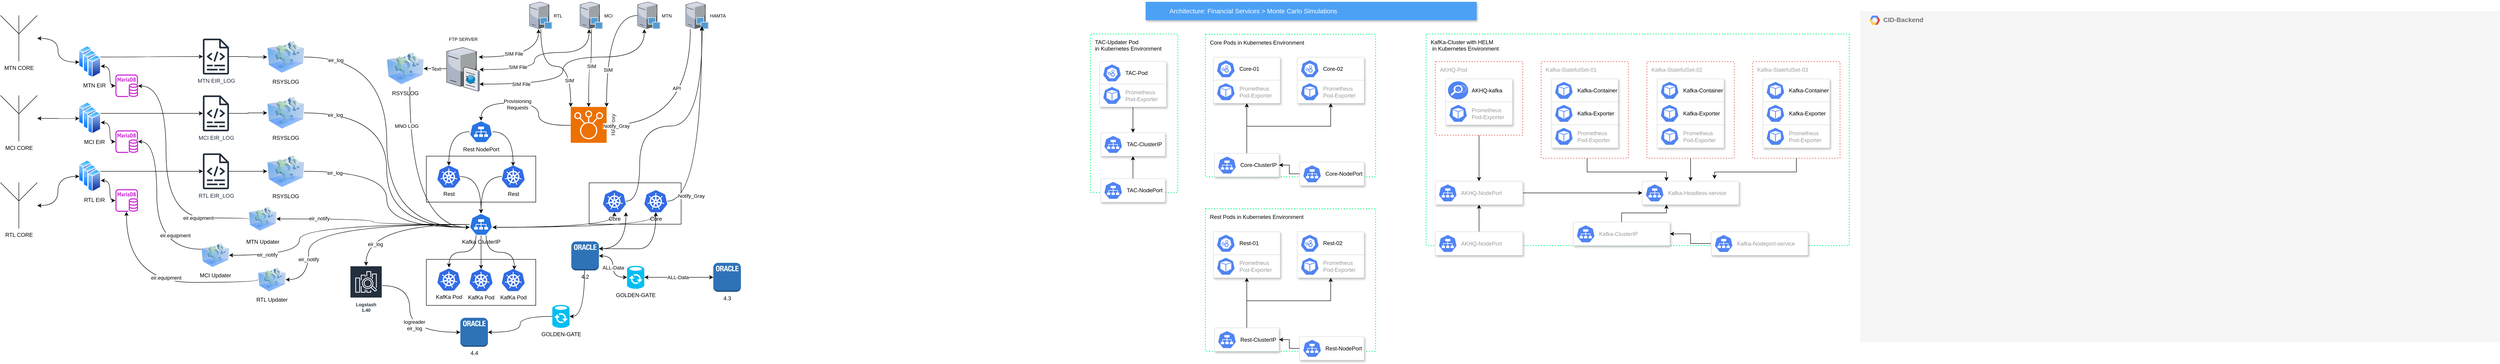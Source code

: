 <mxfile version="22.1.3" type="github">
  <diagram id="f106602c-feb2-e66a-4537-3a34d633f6aa" name="Page-1">
    <mxGraphModel dx="2976" dy="331" grid="1" gridSize="10" guides="1" tooltips="1" connect="1" arrows="1" fold="1" page="1" pageScale="1" pageWidth="1169" pageHeight="827" background="none" math="0" shadow="0">
      <root>
        <mxCell id="0" />
        <mxCell id="1" parent="0" />
        <mxCell id="hO-LSlD0LSvVnReztD1K-235" value="" style="rounded=0;whiteSpace=wrap;html=1;" vertex="1" parent="1">
          <mxGeometry x="-1010" y="433.5" width="200" height="90" as="geometry" />
        </mxCell>
        <mxCell id="hO-LSlD0LSvVnReztD1K-233" value="" style="rounded=0;whiteSpace=wrap;html=1;" vertex="1" parent="1">
          <mxGeometry x="-1364" y="375.5" width="238" height="100" as="geometry" />
        </mxCell>
        <mxCell id="hO-LSlD0LSvVnReztD1K-232" value="" style="rounded=0;whiteSpace=wrap;html=1;" vertex="1" parent="1">
          <mxGeometry x="-1364" y="600" width="238" height="100" as="geometry" />
        </mxCell>
        <mxCell id="2" value="Architecture: Financial Services &amp;gt; Monte Carlo Simulations" style="fillColor=#4DA1F5;strokeColor=none;shadow=1;gradientColor=none;fontSize=14;align=left;spacingLeft=50;fontColor=#ffffff;html=1;" parent="1" vertex="1">
          <mxGeometry x="200" y="40" width="720" height="40" as="geometry" />
        </mxCell>
        <mxCell id="g4X0TWn0Db5RDXmJnymj-710" value="&lt;div&gt;&lt;b&gt;CID-Backend&lt;/b&gt;&lt;/div&gt;&lt;div&gt;&lt;b&gt;&lt;br&gt;&lt;/b&gt;&lt;/div&gt;" style="fillColor=#F6F6F6;strokeColor=none;shadow=0;gradientColor=none;fontSize=14;align=left;spacing=10;fontColor=#717171;9E9E9E;verticalAlign=top;spacingTop=-4;fontStyle=0;spacingLeft=40;html=1;" parent="1" vertex="1">
          <mxGeometry x="1754" y="60" width="1390" height="720" as="geometry" />
        </mxCell>
        <mxCell id="g4X0TWn0Db5RDXmJnymj-711" value="" style="shape=mxgraph.gcp2.google_cloud_platform;fillColor=#F6F6F6;strokeColor=none;shadow=0;gradientColor=none;" parent="g4X0TWn0Db5RDXmJnymj-710" vertex="1">
          <mxGeometry width="23" height="20" relative="1" as="geometry">
            <mxPoint x="20" y="10" as="offset" />
          </mxGeometry>
        </mxCell>
        <mxCell id="g4X0TWn0Db5RDXmJnymj-790" style="edgeStyle=orthogonalEdgeStyle;rounded=0;orthogonalLoop=1;jettySize=auto;html=1;exitX=1;exitY=0.5;exitDx=0;exitDy=0;entryX=1;entryY=0.5;entryDx=0;entryDy=0;fontFamily=Helvetica;fontSize=12;fontColor=#999999;" parent="1" source="g4X0TWn0Db5RDXmJnymj-772" edge="1">
          <mxGeometry relative="1" as="geometry">
            <Array as="points">
              <mxPoint x="663" y="530" />
              <mxPoint x="700" y="530" />
              <mxPoint x="700" y="716" />
            </Array>
            <mxPoint x="662.5" y="715.5" as="targetPoint" />
          </mxGeometry>
        </mxCell>
        <mxCell id="g4X0TWn0Db5RDXmJnymj-791" style="edgeStyle=orthogonalEdgeStyle;rounded=0;orthogonalLoop=1;jettySize=auto;html=1;exitX=1;exitY=0.5;exitDx=0;exitDy=0;entryX=1;entryY=0.5;entryDx=0;entryDy=0;fontFamily=Helvetica;fontSize=12;fontColor=#999999;" parent="1" source="g4X0TWn0Db5RDXmJnymj-772" edge="1">
          <mxGeometry relative="1" as="geometry">
            <Array as="points">
              <mxPoint x="663" y="530" />
              <mxPoint x="700" y="530" />
              <mxPoint x="700" y="766" />
            </Array>
            <mxPoint x="662.5" y="766" as="targetPoint" />
          </mxGeometry>
        </mxCell>
        <mxCell id="hO-LSlD0LSvVnReztD1K-28" value="&lt;div&gt;KafKa-Cluster with HELM&lt;br&gt;&lt;/div&gt;&amp;nbsp;in Kubernetes Environment" style="rounded=1;absoluteArcSize=1;arcSize=2;html=1;shadow=0;dashed=1;fontSize=12;align=left;verticalAlign=top;spacing=10;spacingTop=-4;fillColor=none;dashPattern=1 2;strokeWidth=2;strokeColor=#00FF80;" vertex="1" parent="1">
          <mxGeometry x="810" y="110" width="920" height="460" as="geometry" />
        </mxCell>
        <mxCell id="hO-LSlD0LSvVnReztD1K-31" value="" style="strokeColor=#dddddd;fillColor=#ffffff;shadow=1;strokeWidth=1;rounded=1;absoluteArcSize=1;arcSize=2;fontSize=10;fontColor=#9E9E9E;align=center;html=1;" vertex="1" parent="1">
          <mxGeometry x="1280" y="430" width="210" height="51" as="geometry" />
        </mxCell>
        <mxCell id="hO-LSlD0LSvVnReztD1K-32" value="Kafka-Headless-service" style="dashed=0;connectable=0;html=1;fillColor=#5184F3;strokeColor=none;shape=mxgraph.gcp2.hexIcon;shape=mxgraph.kubernetes.icon;prIcon=svc;part=1;labelPosition=right;verticalLabelPosition=middle;align=left;verticalAlign=middle;spacingLeft=5;fontColor=#999999;fontSize=12;" vertex="1" parent="hO-LSlD0LSvVnReztD1K-31">
          <mxGeometry y="0.5" width="44" height="39" relative="1" as="geometry">
            <mxPoint x="5" y="-19.5" as="offset" />
          </mxGeometry>
        </mxCell>
        <mxCell id="hO-LSlD0LSvVnReztD1K-72" style="edgeStyle=orthogonalEdgeStyle;rounded=0;orthogonalLoop=1;jettySize=auto;html=1;entryX=0.25;entryY=0;entryDx=0;entryDy=0;" edge="1" parent="1" source="hO-LSlD0LSvVnReztD1K-55" target="hO-LSlD0LSvVnReztD1K-31">
          <mxGeometry relative="1" as="geometry">
            <Array as="points">
              <mxPoint x="1160" y="410" />
              <mxPoint x="1332" y="410" />
            </Array>
          </mxGeometry>
        </mxCell>
        <mxCell id="hO-LSlD0LSvVnReztD1K-55" value="&lt;div&gt;Kafka-StatefulSet-01&lt;/div&gt;" style="rounded=1;absoluteArcSize=1;arcSize=2;html=1;strokeColor=#EA6B66;gradientColor=none;shadow=0;dashed=1;fontSize=12;fontColor=#9E9E9E;align=left;verticalAlign=top;spacing=10;spacingTop=-4;fillColor=none;dashPattern=1 2;strokeWidth=2;" vertex="1" parent="1">
          <mxGeometry x="1060" y="170" width="190" height="210" as="geometry" />
        </mxCell>
        <mxCell id="hO-LSlD0LSvVnReztD1K-56" value="" style="strokeColor=#dddddd;fillColor=#ffffff;shadow=1;strokeWidth=1;rounded=1;absoluteArcSize=1;arcSize=2;fontSize=10;fontColor=#9E9E9E;align=center;html=1;" vertex="1" parent="1">
          <mxGeometry x="1082.5" y="207.5" width="145" height="50" as="geometry" />
        </mxCell>
        <mxCell id="hO-LSlD0LSvVnReztD1K-57" value="&lt;div&gt;&lt;font color=&quot;#000000&quot;&gt;Kafka-Container&lt;/font&gt;&lt;/div&gt;" style="dashed=0;connectable=0;html=1;fillColor=#5184F3;strokeColor=none;shape=mxgraph.gcp2.hexIcon;shape=mxgraph.kubernetes.icon;prIcon=pod;part=1;labelPosition=right;verticalLabelPosition=middle;align=left;verticalAlign=middle;spacingLeft=5;fontColor=#999999;fontSize=12;" vertex="1" parent="hO-LSlD0LSvVnReztD1K-56">
          <mxGeometry y="0.5" width="44" height="39" relative="1" as="geometry">
            <mxPoint x="5" y="-19.5" as="offset" />
          </mxGeometry>
        </mxCell>
        <mxCell id="hO-LSlD0LSvVnReztD1K-58" value="" style="strokeColor=#dddddd;fillColor=#ffffff;shadow=1;strokeWidth=1;rounded=1;absoluteArcSize=1;arcSize=2;fontSize=10;fontColor=#9E9E9E;align=center;html=1;" vertex="1" parent="1">
          <mxGeometry x="1082.5" y="257.5" width="145" height="50" as="geometry" />
        </mxCell>
        <mxCell id="hO-LSlD0LSvVnReztD1K-59" value="&lt;div&gt;&lt;font color=&quot;#000000&quot;&gt;Kafka-Exporter&lt;/font&gt;&lt;/div&gt;" style="dashed=0;connectable=0;html=1;fillColor=#5184F3;strokeColor=none;shape=mxgraph.gcp2.hexIcon;shape=mxgraph.kubernetes.icon;prIcon=pod;part=1;labelPosition=right;verticalLabelPosition=middle;align=left;verticalAlign=middle;spacingLeft=5;fontColor=#999999;fontSize=12;" vertex="1" parent="hO-LSlD0LSvVnReztD1K-58">
          <mxGeometry y="0.5" width="44" height="39" relative="1" as="geometry">
            <mxPoint x="5" y="-19.5" as="offset" />
          </mxGeometry>
        </mxCell>
        <mxCell id="hO-LSlD0LSvVnReztD1K-73" value="" style="edgeStyle=orthogonalEdgeStyle;rounded=0;orthogonalLoop=1;jettySize=auto;html=1;" edge="1" parent="1" source="hO-LSlD0LSvVnReztD1K-61" target="hO-LSlD0LSvVnReztD1K-31">
          <mxGeometry relative="1" as="geometry" />
        </mxCell>
        <mxCell id="hO-LSlD0LSvVnReztD1K-61" value="&lt;div&gt;Kafka-StatefulSet-02&lt;/div&gt;" style="rounded=1;absoluteArcSize=1;arcSize=2;html=1;strokeColor=#EA6B66;gradientColor=none;shadow=0;dashed=1;fontSize=12;fontColor=#9E9E9E;align=left;verticalAlign=top;spacing=10;spacingTop=-4;fillColor=none;dashPattern=1 2;strokeWidth=2;" vertex="1" parent="1">
          <mxGeometry x="1290" y="170" width="190" height="210" as="geometry" />
        </mxCell>
        <mxCell id="hO-LSlD0LSvVnReztD1K-62" value="" style="strokeColor=#dddddd;fillColor=#ffffff;shadow=1;strokeWidth=1;rounded=1;absoluteArcSize=1;arcSize=2;fontSize=10;fontColor=#9E9E9E;align=center;html=1;" vertex="1" parent="1">
          <mxGeometry x="1312.5" y="207.5" width="145" height="50" as="geometry" />
        </mxCell>
        <mxCell id="hO-LSlD0LSvVnReztD1K-63" value="&lt;div&gt;&lt;font color=&quot;#000000&quot;&gt;Kafka-Container&lt;/font&gt;&lt;/div&gt;" style="dashed=0;connectable=0;html=1;fillColor=#5184F3;strokeColor=none;shape=mxgraph.gcp2.hexIcon;shape=mxgraph.kubernetes.icon;prIcon=pod;part=1;labelPosition=right;verticalLabelPosition=middle;align=left;verticalAlign=middle;spacingLeft=5;fontColor=#999999;fontSize=12;" vertex="1" parent="hO-LSlD0LSvVnReztD1K-62">
          <mxGeometry y="0.5" width="44" height="39" relative="1" as="geometry">
            <mxPoint x="5" y="-19.5" as="offset" />
          </mxGeometry>
        </mxCell>
        <mxCell id="hO-LSlD0LSvVnReztD1K-64" value="" style="strokeColor=#dddddd;fillColor=#ffffff;shadow=1;strokeWidth=1;rounded=1;absoluteArcSize=1;arcSize=2;fontSize=10;fontColor=#9E9E9E;align=center;html=1;" vertex="1" parent="1">
          <mxGeometry x="1312.5" y="257.5" width="145" height="50" as="geometry" />
        </mxCell>
        <mxCell id="hO-LSlD0LSvVnReztD1K-65" value="&lt;div&gt;&lt;font color=&quot;#000000&quot;&gt;Kafka-Exporter&lt;/font&gt;&lt;/div&gt;" style="dashed=0;connectable=0;html=1;fillColor=#5184F3;strokeColor=none;shape=mxgraph.gcp2.hexIcon;shape=mxgraph.kubernetes.icon;prIcon=pod;part=1;labelPosition=right;verticalLabelPosition=middle;align=left;verticalAlign=middle;spacingLeft=5;fontColor=#999999;fontSize=12;" vertex="1" parent="hO-LSlD0LSvVnReztD1K-64">
          <mxGeometry y="0.5" width="44" height="39" relative="1" as="geometry">
            <mxPoint x="5" y="-19.5" as="offset" />
          </mxGeometry>
        </mxCell>
        <mxCell id="hO-LSlD0LSvVnReztD1K-66" value="&lt;div&gt;Kafka-StatefulSet-03&lt;/div&gt;" style="rounded=1;absoluteArcSize=1;arcSize=2;html=1;strokeColor=#EA6B66;gradientColor=none;shadow=0;dashed=1;fontSize=12;fontColor=#9E9E9E;align=left;verticalAlign=top;spacing=10;spacingTop=-4;fillColor=none;dashPattern=1 2;strokeWidth=2;" vertex="1" parent="1">
          <mxGeometry x="1520" y="170" width="190" height="210" as="geometry" />
        </mxCell>
        <mxCell id="hO-LSlD0LSvVnReztD1K-67" value="" style="strokeColor=#dddddd;fillColor=#ffffff;shadow=1;strokeWidth=1;rounded=1;absoluteArcSize=1;arcSize=2;fontSize=10;fontColor=#9E9E9E;align=center;html=1;" vertex="1" parent="1">
          <mxGeometry x="1542.5" y="207.5" width="145" height="50" as="geometry" />
        </mxCell>
        <mxCell id="hO-LSlD0LSvVnReztD1K-68" value="&lt;div&gt;&lt;font color=&quot;#000000&quot;&gt;Kafka-Container&lt;/font&gt;&lt;/div&gt;" style="dashed=0;connectable=0;html=1;fillColor=#5184F3;strokeColor=none;shape=mxgraph.gcp2.hexIcon;shape=mxgraph.kubernetes.icon;prIcon=pod;part=1;labelPosition=right;verticalLabelPosition=middle;align=left;verticalAlign=middle;spacingLeft=5;fontColor=#999999;fontSize=12;" vertex="1" parent="hO-LSlD0LSvVnReztD1K-67">
          <mxGeometry y="0.5" width="44" height="39" relative="1" as="geometry">
            <mxPoint x="5" y="-19.5" as="offset" />
          </mxGeometry>
        </mxCell>
        <mxCell id="hO-LSlD0LSvVnReztD1K-69" value="" style="strokeColor=#dddddd;fillColor=#ffffff;shadow=1;strokeWidth=1;rounded=1;absoluteArcSize=1;arcSize=2;fontSize=10;fontColor=#9E9E9E;align=center;html=1;" vertex="1" parent="1">
          <mxGeometry x="1542.5" y="257.5" width="145" height="50" as="geometry" />
        </mxCell>
        <mxCell id="hO-LSlD0LSvVnReztD1K-70" value="&lt;div&gt;&lt;font color=&quot;#000000&quot;&gt;Kafka-Exporter&lt;/font&gt;&lt;/div&gt;" style="dashed=0;connectable=0;html=1;fillColor=#5184F3;strokeColor=none;shape=mxgraph.gcp2.hexIcon;shape=mxgraph.kubernetes.icon;prIcon=pod;part=1;labelPosition=right;verticalLabelPosition=middle;align=left;verticalAlign=middle;spacingLeft=5;fontColor=#999999;fontSize=12;" vertex="1" parent="hO-LSlD0LSvVnReztD1K-69">
          <mxGeometry y="0.5" width="44" height="39" relative="1" as="geometry">
            <mxPoint x="5" y="-19.5" as="offset" />
          </mxGeometry>
        </mxCell>
        <mxCell id="hO-LSlD0LSvVnReztD1K-74" style="edgeStyle=orthogonalEdgeStyle;rounded=0;orthogonalLoop=1;jettySize=auto;html=1;entryX=0.748;entryY=-0.095;entryDx=0;entryDy=0;entryPerimeter=0;" edge="1" parent="1" source="hO-LSlD0LSvVnReztD1K-66" target="hO-LSlD0LSvVnReztD1K-31">
          <mxGeometry relative="1" as="geometry">
            <Array as="points">
              <mxPoint x="1615" y="410" />
              <mxPoint x="1437" y="410" />
            </Array>
          </mxGeometry>
        </mxCell>
        <mxCell id="hO-LSlD0LSvVnReztD1K-122" style="edgeStyle=orthogonalEdgeStyle;rounded=0;orthogonalLoop=1;jettySize=auto;html=1;entryX=0.25;entryY=1;entryDx=0;entryDy=0;" edge="1" parent="1" source="hO-LSlD0LSvVnReztD1K-75" target="hO-LSlD0LSvVnReztD1K-31">
          <mxGeometry relative="1" as="geometry" />
        </mxCell>
        <mxCell id="hO-LSlD0LSvVnReztD1K-75" value="" style="strokeColor=#dddddd;fillColor=#ffffff;shadow=1;strokeWidth=1;rounded=1;absoluteArcSize=1;arcSize=2;fontSize=10;fontColor=#9E9E9E;align=center;html=1;" vertex="1" parent="1">
          <mxGeometry x="1130" y="519" width="210" height="51" as="geometry" />
        </mxCell>
        <mxCell id="hO-LSlD0LSvVnReztD1K-76" value="Kafka-ClusterIP" style="dashed=0;connectable=0;html=1;fillColor=#5184F3;strokeColor=none;shape=mxgraph.gcp2.hexIcon;shape=mxgraph.kubernetes.icon;prIcon=svc;part=1;labelPosition=right;verticalLabelPosition=middle;align=left;verticalAlign=middle;spacingLeft=5;fontColor=#999999;fontSize=12;" vertex="1" parent="hO-LSlD0LSvVnReztD1K-75">
          <mxGeometry y="0.5" width="44" height="39" relative="1" as="geometry">
            <mxPoint x="5" y="-19.5" as="offset" />
          </mxGeometry>
        </mxCell>
        <mxCell id="hO-LSlD0LSvVnReztD1K-121" style="edgeStyle=orthogonalEdgeStyle;rounded=0;orthogonalLoop=1;jettySize=auto;html=1;entryX=1;entryY=0.5;entryDx=0;entryDy=0;" edge="1" parent="1" source="hO-LSlD0LSvVnReztD1K-78" target="hO-LSlD0LSvVnReztD1K-75">
          <mxGeometry relative="1" as="geometry" />
        </mxCell>
        <mxCell id="hO-LSlD0LSvVnReztD1K-78" value="" style="strokeColor=#dddddd;fillColor=#ffffff;shadow=1;strokeWidth=1;rounded=1;absoluteArcSize=1;arcSize=2;fontSize=10;fontColor=#9E9E9E;align=center;html=1;" vertex="1" parent="1">
          <mxGeometry x="1430" y="540" width="210" height="51" as="geometry" />
        </mxCell>
        <mxCell id="hO-LSlD0LSvVnReztD1K-79" value="Kafka-Nodeport-service" style="dashed=0;connectable=0;html=1;fillColor=#5184F3;strokeColor=none;shape=mxgraph.gcp2.hexIcon;shape=mxgraph.kubernetes.icon;prIcon=svc;part=1;labelPosition=right;verticalLabelPosition=middle;align=left;verticalAlign=middle;spacingLeft=5;fontColor=#999999;fontSize=12;" vertex="1" parent="hO-LSlD0LSvVnReztD1K-78">
          <mxGeometry y="0.5" width="44" height="39" relative="1" as="geometry">
            <mxPoint x="5" y="-19.5" as="offset" />
          </mxGeometry>
        </mxCell>
        <mxCell id="hO-LSlD0LSvVnReztD1K-81" value="" style="strokeColor=#dddddd;fillColor=#ffffff;shadow=1;strokeWidth=1;rounded=1;absoluteArcSize=1;arcSize=2;fontSize=10;fontColor=#9E9E9E;align=center;html=1;" vertex="1" parent="1">
          <mxGeometry x="1082.5" y="307.5" width="145" height="50" as="geometry" />
        </mxCell>
        <mxCell id="hO-LSlD0LSvVnReztD1K-82" value="&lt;div&gt;Prometheus&lt;/div&gt;&lt;div&gt;Pod-Exporter&lt;br&gt;&lt;/div&gt;" style="dashed=0;connectable=0;html=1;fillColor=#5184F3;strokeColor=none;shape=mxgraph.gcp2.hexIcon;shape=mxgraph.kubernetes.icon;prIcon=pod;part=1;labelPosition=right;verticalLabelPosition=middle;align=left;verticalAlign=middle;spacingLeft=5;fontColor=#999999;fontSize=12;" vertex="1" parent="hO-LSlD0LSvVnReztD1K-81">
          <mxGeometry y="0.5" width="44" height="39" relative="1" as="geometry">
            <mxPoint x="5" y="-19.5" as="offset" />
          </mxGeometry>
        </mxCell>
        <mxCell id="hO-LSlD0LSvVnReztD1K-83" value="" style="strokeColor=#dddddd;fillColor=#ffffff;shadow=1;strokeWidth=1;rounded=1;absoluteArcSize=1;arcSize=2;fontSize=10;fontColor=#9E9E9E;align=center;html=1;" vertex="1" parent="1">
          <mxGeometry x="1312.5" y="307.5" width="145" height="50" as="geometry" />
        </mxCell>
        <mxCell id="hO-LSlD0LSvVnReztD1K-84" value="&lt;div&gt;Prometheus&lt;/div&gt;&lt;div&gt;Pod-Exporter&lt;br&gt;&lt;/div&gt;" style="dashed=0;connectable=0;html=1;fillColor=#5184F3;strokeColor=none;shape=mxgraph.gcp2.hexIcon;shape=mxgraph.kubernetes.icon;prIcon=pod;part=1;labelPosition=right;verticalLabelPosition=middle;align=left;verticalAlign=middle;spacingLeft=5;fontColor=#999999;fontSize=12;" vertex="1" parent="hO-LSlD0LSvVnReztD1K-83">
          <mxGeometry y="0.5" width="44" height="39" relative="1" as="geometry">
            <mxPoint x="5" y="-19.5" as="offset" />
          </mxGeometry>
        </mxCell>
        <mxCell id="hO-LSlD0LSvVnReztD1K-85" value="" style="strokeColor=#dddddd;fillColor=#ffffff;shadow=1;strokeWidth=1;rounded=1;absoluteArcSize=1;arcSize=2;fontSize=10;fontColor=#9E9E9E;align=center;html=1;" vertex="1" parent="1">
          <mxGeometry x="1542.5" y="307.5" width="145" height="50" as="geometry" />
        </mxCell>
        <mxCell id="hO-LSlD0LSvVnReztD1K-86" value="&lt;div&gt;Prometheus&lt;/div&gt;&lt;div&gt;Pod-Exporter&lt;br&gt;&lt;/div&gt;" style="dashed=0;connectable=0;html=1;fillColor=#5184F3;strokeColor=none;shape=mxgraph.gcp2.hexIcon;shape=mxgraph.kubernetes.icon;prIcon=pod;part=1;labelPosition=right;verticalLabelPosition=middle;align=left;verticalAlign=middle;spacingLeft=5;fontColor=#999999;fontSize=12;" vertex="1" parent="hO-LSlD0LSvVnReztD1K-85">
          <mxGeometry y="0.5" width="44" height="39" relative="1" as="geometry">
            <mxPoint x="5" y="-19.5" as="offset" />
          </mxGeometry>
        </mxCell>
        <mxCell id="hO-LSlD0LSvVnReztD1K-88" value="&lt;div&gt;AKHQ-Pod&lt;br&gt;&lt;/div&gt;" style="rounded=1;absoluteArcSize=1;arcSize=2;html=1;strokeColor=#EA6B66;gradientColor=none;shadow=0;dashed=1;fontSize=12;fontColor=#9E9E9E;align=left;verticalAlign=top;spacing=10;spacingTop=-4;fillColor=none;dashPattern=1 2;strokeWidth=2;" vertex="1" parent="1">
          <mxGeometry x="830" y="170" width="190" height="160" as="geometry" />
        </mxCell>
        <mxCell id="hO-LSlD0LSvVnReztD1K-89" value="" style="strokeColor=#dddddd;fillColor=#ffffff;shadow=1;strokeWidth=1;rounded=1;absoluteArcSize=1;arcSize=2;fontSize=10;fontColor=#9E9E9E;align=center;html=1;" vertex="1" parent="1">
          <mxGeometry x="852.5" y="207.5" width="145" height="50" as="geometry" />
        </mxCell>
        <mxCell id="hO-LSlD0LSvVnReztD1K-90" value="&lt;font color=&quot;#000000&quot;&gt;AKHQ-kafka&lt;/font&gt;" style="dashed=0;connectable=0;html=1;fillColor=#5184F3;strokeColor=none;shape=mxgraph.gcp2.hexIcon;shape=mxgraph.cisco_safe.compositeIcon;bgIcon=ellipse;resIcon=mxgraph.cisco_safe.capability.monitoring;part=1;labelPosition=right;verticalLabelPosition=middle;align=left;verticalAlign=middle;spacingLeft=5;fontColor=#999999;fontSize=12;" vertex="1" parent="hO-LSlD0LSvVnReztD1K-89">
          <mxGeometry y="0.5" width="44" height="39" relative="1" as="geometry">
            <mxPoint x="5" y="-19.5" as="offset" />
          </mxGeometry>
        </mxCell>
        <mxCell id="hO-LSlD0LSvVnReztD1K-93" value="" style="strokeColor=#dddddd;fillColor=#ffffff;shadow=1;strokeWidth=1;rounded=1;absoluteArcSize=1;arcSize=2;fontSize=10;fontColor=#9E9E9E;align=center;html=1;" vertex="1" parent="1">
          <mxGeometry x="852.5" y="257.5" width="145" height="50" as="geometry" />
        </mxCell>
        <mxCell id="hO-LSlD0LSvVnReztD1K-94" value="&lt;div&gt;Prometheus&lt;/div&gt;&lt;div&gt;Pod-Exporter&lt;br&gt;&lt;/div&gt;" style="dashed=0;connectable=0;html=1;fillColor=#5184F3;strokeColor=none;shape=mxgraph.gcp2.hexIcon;shape=mxgraph.kubernetes.icon;prIcon=pod;part=1;labelPosition=right;verticalLabelPosition=middle;align=left;verticalAlign=middle;spacingLeft=5;fontColor=#999999;fontSize=12;" vertex="1" parent="hO-LSlD0LSvVnReztD1K-93">
          <mxGeometry y="0.5" width="44" height="39" relative="1" as="geometry">
            <mxPoint x="5" y="-19.5" as="offset" />
          </mxGeometry>
        </mxCell>
        <mxCell id="hO-LSlD0LSvVnReztD1K-162" value="" style="edgeStyle=orthogonalEdgeStyle;rounded=0;orthogonalLoop=1;jettySize=auto;html=1;" edge="1" parent="1" source="hO-LSlD0LSvVnReztD1K-96" target="hO-LSlD0LSvVnReztD1K-159">
          <mxGeometry relative="1" as="geometry" />
        </mxCell>
        <mxCell id="hO-LSlD0LSvVnReztD1K-96" value="" style="strokeColor=#dddddd;fillColor=#ffffff;shadow=1;strokeWidth=1;rounded=1;absoluteArcSize=1;arcSize=2;fontSize=10;fontColor=#9E9E9E;align=center;html=1;" vertex="1" parent="1">
          <mxGeometry x="830" y="540" width="190" height="51" as="geometry" />
        </mxCell>
        <mxCell id="hO-LSlD0LSvVnReztD1K-97" value="AKHQ-NodePort" style="dashed=0;connectable=0;html=1;fillColor=#5184F3;strokeColor=none;shape=mxgraph.gcp2.hexIcon;shape=mxgraph.kubernetes.icon;prIcon=svc;part=1;labelPosition=right;verticalLabelPosition=middle;align=left;verticalAlign=middle;spacingLeft=5;fontColor=#999999;fontSize=12;" vertex="1" parent="hO-LSlD0LSvVnReztD1K-96">
          <mxGeometry y="0.5" width="44" height="39" relative="1" as="geometry">
            <mxPoint x="5" y="-19.5" as="offset" />
          </mxGeometry>
        </mxCell>
        <mxCell id="hO-LSlD0LSvVnReztD1K-100" value="&lt;div&gt;Core Pods in Kubernetes Environment&lt;/div&gt;" style="rounded=1;absoluteArcSize=1;arcSize=2;html=1;shadow=0;dashed=1;fontSize=12;align=left;verticalAlign=top;spacing=10;spacingTop=-4;fillColor=none;dashPattern=1 2;strokeWidth=2;strokeColor=#00FF80;" vertex="1" parent="1">
          <mxGeometry x="330" y="110.5" width="370" height="310" as="geometry" />
        </mxCell>
        <mxCell id="hO-LSlD0LSvVnReztD1K-101" value="" style="strokeColor=#dddddd;fillColor=#ffffff;shadow=1;strokeWidth=1;rounded=1;absoluteArcSize=1;arcSize=2;fontSize=10;fontColor=#9E9E9E;align=center;html=1;" vertex="1" parent="1">
          <mxGeometry x="347.5" y="160.5" width="145" height="50" as="geometry" />
        </mxCell>
        <mxCell id="hO-LSlD0LSvVnReztD1K-102" value="&lt;font color=&quot;#000000&quot;&gt;Core-01&lt;/font&gt;" style="dashed=0;connectable=0;html=1;fillColor=#5184F3;strokeColor=none;shape=mxgraph.gcp2.hexIcon;shape=mxgraph.kubernetes.icon;prIcon=master;part=1;labelPosition=right;verticalLabelPosition=middle;align=left;verticalAlign=middle;spacingLeft=5;fontColor=#999999;fontSize=12;" vertex="1" parent="hO-LSlD0LSvVnReztD1K-101">
          <mxGeometry y="0.5" width="44" height="39" relative="1" as="geometry">
            <mxPoint x="5" y="-19.5" as="offset" />
          </mxGeometry>
        </mxCell>
        <mxCell id="hO-LSlD0LSvVnReztD1K-105" value="" style="strokeColor=#dddddd;fillColor=#ffffff;shadow=1;strokeWidth=1;rounded=1;absoluteArcSize=1;arcSize=2;fontSize=10;fontColor=#9E9E9E;align=center;html=1;" vertex="1" parent="1">
          <mxGeometry x="530" y="160.5" width="145" height="50" as="geometry" />
        </mxCell>
        <mxCell id="hO-LSlD0LSvVnReztD1K-106" value="&lt;font color=&quot;#000000&quot;&gt;Core-02&lt;/font&gt;" style="dashed=0;connectable=0;html=1;fillColor=#5184F3;strokeColor=none;shape=mxgraph.gcp2.hexIcon;shape=mxgraph.kubernetes.icon;prIcon=master;part=1;labelPosition=right;verticalLabelPosition=middle;align=left;verticalAlign=middle;spacingLeft=5;fontColor=#999999;fontSize=12;" vertex="1" parent="hO-LSlD0LSvVnReztD1K-105">
          <mxGeometry y="0.5" width="44" height="39" relative="1" as="geometry">
            <mxPoint x="5" y="-19.5" as="offset" />
          </mxGeometry>
        </mxCell>
        <mxCell id="hO-LSlD0LSvVnReztD1K-107" value="" style="strokeColor=#dddddd;fillColor=#ffffff;shadow=1;strokeWidth=1;rounded=1;absoluteArcSize=1;arcSize=2;fontSize=10;fontColor=#9E9E9E;align=center;html=1;" vertex="1" parent="1">
          <mxGeometry x="347.5" y="210.5" width="145" height="50" as="geometry" />
        </mxCell>
        <mxCell id="hO-LSlD0LSvVnReztD1K-108" value="&lt;div&gt;Prometheus&lt;/div&gt;&lt;div&gt;Pod-Exporter&lt;br&gt;&lt;/div&gt;" style="dashed=0;connectable=0;html=1;fillColor=#5184F3;strokeColor=none;shape=mxgraph.gcp2.hexIcon;shape=mxgraph.kubernetes.icon;prIcon=pod;part=1;labelPosition=right;verticalLabelPosition=middle;align=left;verticalAlign=middle;spacingLeft=5;fontColor=#999999;fontSize=12;" vertex="1" parent="hO-LSlD0LSvVnReztD1K-107">
          <mxGeometry y="0.5" width="44" height="39" relative="1" as="geometry">
            <mxPoint x="5" y="-19.5" as="offset" />
          </mxGeometry>
        </mxCell>
        <mxCell id="hO-LSlD0LSvVnReztD1K-109" value="" style="strokeColor=#dddddd;fillColor=#ffffff;shadow=1;strokeWidth=1;rounded=1;absoluteArcSize=1;arcSize=2;fontSize=10;fontColor=#9E9E9E;align=center;html=1;" vertex="1" parent="1">
          <mxGeometry x="530" y="210.5" width="145" height="50" as="geometry" />
        </mxCell>
        <mxCell id="hO-LSlD0LSvVnReztD1K-110" value="&lt;div&gt;Prometheus&lt;/div&gt;&lt;div&gt;Pod-Exporter&lt;br&gt;&lt;/div&gt;" style="dashed=0;connectable=0;html=1;fillColor=#5184F3;strokeColor=none;shape=mxgraph.gcp2.hexIcon;shape=mxgraph.kubernetes.icon;prIcon=pod;part=1;labelPosition=right;verticalLabelPosition=middle;align=left;verticalAlign=middle;spacingLeft=5;fontColor=#999999;fontSize=12;" vertex="1" parent="hO-LSlD0LSvVnReztD1K-109">
          <mxGeometry y="0.5" width="44" height="39" relative="1" as="geometry">
            <mxPoint x="5" y="-19.5" as="offset" />
          </mxGeometry>
        </mxCell>
        <mxCell id="hO-LSlD0LSvVnReztD1K-118" style="edgeStyle=orthogonalEdgeStyle;rounded=0;orthogonalLoop=1;jettySize=auto;html=1;entryX=0.5;entryY=1;entryDx=0;entryDy=0;" edge="1" parent="1" source="hO-LSlD0LSvVnReztD1K-111" target="hO-LSlD0LSvVnReztD1K-107">
          <mxGeometry relative="1" as="geometry" />
        </mxCell>
        <mxCell id="hO-LSlD0LSvVnReztD1K-119" style="edgeStyle=orthogonalEdgeStyle;rounded=0;orthogonalLoop=1;jettySize=auto;html=1;entryX=0.5;entryY=1;entryDx=0;entryDy=0;" edge="1" parent="1" source="hO-LSlD0LSvVnReztD1K-111" target="hO-LSlD0LSvVnReztD1K-109">
          <mxGeometry relative="1" as="geometry">
            <Array as="points">
              <mxPoint x="420" y="310.5" />
              <mxPoint x="603" y="310.5" />
            </Array>
          </mxGeometry>
        </mxCell>
        <mxCell id="hO-LSlD0LSvVnReztD1K-111" value="" style="strokeColor=#dddddd;fillColor=#ffffff;shadow=1;strokeWidth=1;rounded=1;absoluteArcSize=1;arcSize=2;fontSize=10;fontColor=#9E9E9E;align=center;html=1;" vertex="1" parent="1">
          <mxGeometry x="350" y="369.5" width="140" height="51" as="geometry" />
        </mxCell>
        <mxCell id="hO-LSlD0LSvVnReztD1K-112" value="&lt;font color=&quot;#000000&quot;&gt;Core-ClusterIP&lt;/font&gt;" style="dashed=0;connectable=0;html=1;fillColor=#5184F3;strokeColor=none;shape=mxgraph.gcp2.hexIcon;shape=mxgraph.kubernetes.icon;prIcon=svc;part=1;labelPosition=right;verticalLabelPosition=middle;align=left;verticalAlign=middle;spacingLeft=5;fontColor=#999999;fontSize=12;" vertex="1" parent="hO-LSlD0LSvVnReztD1K-111">
          <mxGeometry y="0.5" width="44" height="39" relative="1" as="geometry">
            <mxPoint x="5" y="-19.5" as="offset" />
          </mxGeometry>
        </mxCell>
        <mxCell id="hO-LSlD0LSvVnReztD1K-120" style="edgeStyle=orthogonalEdgeStyle;rounded=0;orthogonalLoop=1;jettySize=auto;html=1;" edge="1" parent="1" source="hO-LSlD0LSvVnReztD1K-114" target="hO-LSlD0LSvVnReztD1K-111">
          <mxGeometry relative="1" as="geometry" />
        </mxCell>
        <mxCell id="hO-LSlD0LSvVnReztD1K-114" value="" style="strokeColor=#dddddd;fillColor=#ffffff;shadow=1;strokeWidth=1;rounded=1;absoluteArcSize=1;arcSize=2;fontSize=10;fontColor=#9E9E9E;align=center;html=1;" vertex="1" parent="1">
          <mxGeometry x="535" y="388.5" width="140" height="51" as="geometry" />
        </mxCell>
        <mxCell id="hO-LSlD0LSvVnReztD1K-115" value="&lt;font color=&quot;#000000&quot;&gt;Core-NodePort&lt;/font&gt;" style="dashed=0;connectable=0;html=1;fillColor=#5184F3;strokeColor=none;shape=mxgraph.gcp2.hexIcon;shape=mxgraph.kubernetes.icon;prIcon=svc;part=1;labelPosition=right;verticalLabelPosition=middle;align=left;verticalAlign=middle;spacingLeft=5;fontColor=#999999;fontSize=12;" vertex="1" parent="hO-LSlD0LSvVnReztD1K-114">
          <mxGeometry y="0.5" width="44" height="39" relative="1" as="geometry">
            <mxPoint x="5" y="-19.5" as="offset" />
          </mxGeometry>
        </mxCell>
        <mxCell id="hO-LSlD0LSvVnReztD1K-123" value="&lt;div&gt;Rest Pods in Kubernetes Environment&lt;/div&gt;" style="rounded=1;absoluteArcSize=1;arcSize=2;html=1;shadow=0;dashed=1;fontSize=12;align=left;verticalAlign=top;spacing=10;spacingTop=-4;fillColor=none;dashPattern=1 2;strokeWidth=2;strokeColor=#00FF80;" vertex="1" parent="1">
          <mxGeometry x="330" y="490" width="370" height="310" as="geometry" />
        </mxCell>
        <mxCell id="hO-LSlD0LSvVnReztD1K-124" value="" style="strokeColor=#dddddd;fillColor=#ffffff;shadow=1;strokeWidth=1;rounded=1;absoluteArcSize=1;arcSize=2;fontSize=10;fontColor=#9E9E9E;align=center;html=1;" vertex="1" parent="1">
          <mxGeometry x="347.5" y="540" width="145" height="50" as="geometry" />
        </mxCell>
        <mxCell id="hO-LSlD0LSvVnReztD1K-125" value="&lt;font color=&quot;#000000&quot;&gt;Rest-01&lt;/font&gt;" style="dashed=0;connectable=0;html=1;fillColor=#5184F3;strokeColor=none;shape=mxgraph.gcp2.hexIcon;shape=mxgraph.kubernetes.icon;prIcon=master;part=1;labelPosition=right;verticalLabelPosition=middle;align=left;verticalAlign=middle;spacingLeft=5;fontColor=#999999;fontSize=12;" vertex="1" parent="hO-LSlD0LSvVnReztD1K-124">
          <mxGeometry y="0.5" width="44" height="39" relative="1" as="geometry">
            <mxPoint x="5" y="-19.5" as="offset" />
          </mxGeometry>
        </mxCell>
        <mxCell id="hO-LSlD0LSvVnReztD1K-126" value="" style="strokeColor=#dddddd;fillColor=#ffffff;shadow=1;strokeWidth=1;rounded=1;absoluteArcSize=1;arcSize=2;fontSize=10;fontColor=#9E9E9E;align=center;html=1;" vertex="1" parent="1">
          <mxGeometry x="530" y="540" width="145" height="50" as="geometry" />
        </mxCell>
        <mxCell id="hO-LSlD0LSvVnReztD1K-127" value="&lt;font color=&quot;#000000&quot;&gt;Rest-02&lt;/font&gt;" style="dashed=0;connectable=0;html=1;fillColor=#5184F3;strokeColor=none;shape=mxgraph.gcp2.hexIcon;shape=mxgraph.kubernetes.icon;prIcon=master;part=1;labelPosition=right;verticalLabelPosition=middle;align=left;verticalAlign=middle;spacingLeft=5;fontColor=#999999;fontSize=12;" vertex="1" parent="hO-LSlD0LSvVnReztD1K-126">
          <mxGeometry y="0.5" width="44" height="39" relative="1" as="geometry">
            <mxPoint x="5" y="-19.5" as="offset" />
          </mxGeometry>
        </mxCell>
        <mxCell id="hO-LSlD0LSvVnReztD1K-128" value="" style="strokeColor=#dddddd;fillColor=#ffffff;shadow=1;strokeWidth=1;rounded=1;absoluteArcSize=1;arcSize=2;fontSize=10;fontColor=#9E9E9E;align=center;html=1;" vertex="1" parent="1">
          <mxGeometry x="347.5" y="590" width="145" height="50" as="geometry" />
        </mxCell>
        <mxCell id="hO-LSlD0LSvVnReztD1K-129" value="&lt;div&gt;Prometheus&lt;/div&gt;&lt;div&gt;Pod-Exporter&lt;br&gt;&lt;/div&gt;" style="dashed=0;connectable=0;html=1;fillColor=#5184F3;strokeColor=none;shape=mxgraph.gcp2.hexIcon;shape=mxgraph.kubernetes.icon;prIcon=pod;part=1;labelPosition=right;verticalLabelPosition=middle;align=left;verticalAlign=middle;spacingLeft=5;fontColor=#999999;fontSize=12;" vertex="1" parent="hO-LSlD0LSvVnReztD1K-128">
          <mxGeometry y="0.5" width="44" height="39" relative="1" as="geometry">
            <mxPoint x="5" y="-19.5" as="offset" />
          </mxGeometry>
        </mxCell>
        <mxCell id="hO-LSlD0LSvVnReztD1K-130" value="" style="strokeColor=#dddddd;fillColor=#ffffff;shadow=1;strokeWidth=1;rounded=1;absoluteArcSize=1;arcSize=2;fontSize=10;fontColor=#9E9E9E;align=center;html=1;" vertex="1" parent="1">
          <mxGeometry x="530" y="590" width="145" height="50" as="geometry" />
        </mxCell>
        <mxCell id="hO-LSlD0LSvVnReztD1K-131" value="&lt;div&gt;Prometheus&lt;/div&gt;&lt;div&gt;Pod-Exporter&lt;br&gt;&lt;/div&gt;" style="dashed=0;connectable=0;html=1;fillColor=#5184F3;strokeColor=none;shape=mxgraph.gcp2.hexIcon;shape=mxgraph.kubernetes.icon;prIcon=pod;part=1;labelPosition=right;verticalLabelPosition=middle;align=left;verticalAlign=middle;spacingLeft=5;fontColor=#999999;fontSize=12;" vertex="1" parent="hO-LSlD0LSvVnReztD1K-130">
          <mxGeometry y="0.5" width="44" height="39" relative="1" as="geometry">
            <mxPoint x="5" y="-19.5" as="offset" />
          </mxGeometry>
        </mxCell>
        <mxCell id="hO-LSlD0LSvVnReztD1K-132" style="edgeStyle=orthogonalEdgeStyle;rounded=0;orthogonalLoop=1;jettySize=auto;html=1;entryX=0.5;entryY=1;entryDx=0;entryDy=0;" edge="1" parent="1" source="hO-LSlD0LSvVnReztD1K-134" target="hO-LSlD0LSvVnReztD1K-128">
          <mxGeometry relative="1" as="geometry" />
        </mxCell>
        <mxCell id="hO-LSlD0LSvVnReztD1K-133" style="edgeStyle=orthogonalEdgeStyle;rounded=0;orthogonalLoop=1;jettySize=auto;html=1;entryX=0.5;entryY=1;entryDx=0;entryDy=0;" edge="1" parent="1" source="hO-LSlD0LSvVnReztD1K-134" target="hO-LSlD0LSvVnReztD1K-130">
          <mxGeometry relative="1" as="geometry">
            <Array as="points">
              <mxPoint x="420" y="690" />
              <mxPoint x="603" y="690" />
            </Array>
          </mxGeometry>
        </mxCell>
        <mxCell id="hO-LSlD0LSvVnReztD1K-134" value="" style="strokeColor=#dddddd;fillColor=#ffffff;shadow=1;strokeWidth=1;rounded=1;absoluteArcSize=1;arcSize=2;fontSize=10;fontColor=#9E9E9E;align=center;html=1;" vertex="1" parent="1">
          <mxGeometry x="350" y="749" width="140" height="51" as="geometry" />
        </mxCell>
        <mxCell id="hO-LSlD0LSvVnReztD1K-135" value="&lt;font color=&quot;#000000&quot;&gt;Rest-ClusterIP&lt;/font&gt;" style="dashed=0;connectable=0;html=1;fillColor=#5184F3;strokeColor=none;shape=mxgraph.gcp2.hexIcon;shape=mxgraph.kubernetes.icon;prIcon=svc;part=1;labelPosition=right;verticalLabelPosition=middle;align=left;verticalAlign=middle;spacingLeft=5;fontColor=#999999;fontSize=12;" vertex="1" parent="hO-LSlD0LSvVnReztD1K-134">
          <mxGeometry y="0.5" width="44" height="39" relative="1" as="geometry">
            <mxPoint x="5" y="-19.5" as="offset" />
          </mxGeometry>
        </mxCell>
        <mxCell id="hO-LSlD0LSvVnReztD1K-136" style="edgeStyle=orthogonalEdgeStyle;rounded=0;orthogonalLoop=1;jettySize=auto;html=1;" edge="1" parent="1" source="hO-LSlD0LSvVnReztD1K-137" target="hO-LSlD0LSvVnReztD1K-134">
          <mxGeometry relative="1" as="geometry" />
        </mxCell>
        <mxCell id="hO-LSlD0LSvVnReztD1K-137" value="" style="strokeColor=#dddddd;fillColor=#ffffff;shadow=1;strokeWidth=1;rounded=1;absoluteArcSize=1;arcSize=2;fontSize=10;fontColor=#9E9E9E;align=center;html=1;" vertex="1" parent="1">
          <mxGeometry x="535" y="768" width="140" height="51" as="geometry" />
        </mxCell>
        <mxCell id="hO-LSlD0LSvVnReztD1K-138" value="&lt;font color=&quot;#000000&quot;&gt;Rest-NodePort&lt;/font&gt;" style="dashed=0;connectable=0;html=1;fillColor=#5184F3;strokeColor=none;shape=mxgraph.gcp2.hexIcon;shape=mxgraph.kubernetes.icon;prIcon=svc;part=1;labelPosition=right;verticalLabelPosition=middle;align=left;verticalAlign=middle;spacingLeft=5;fontColor=#999999;fontSize=12;" vertex="1" parent="hO-LSlD0LSvVnReztD1K-137">
          <mxGeometry y="0.5" width="44" height="39" relative="1" as="geometry">
            <mxPoint x="5" y="-19.5" as="offset" />
          </mxGeometry>
        </mxCell>
        <mxCell id="hO-LSlD0LSvVnReztD1K-139" value="&lt;div&gt;TAC-Updater Pod&amp;nbsp;&lt;/div&gt;&lt;div&gt;in Kubernetes Environment&lt;/div&gt;" style="rounded=1;absoluteArcSize=1;arcSize=2;html=1;shadow=0;dashed=1;fontSize=12;align=left;verticalAlign=top;spacing=10;spacingTop=-4;fillColor=none;dashPattern=1 2;strokeWidth=2;strokeColor=#00FF80;" vertex="1" parent="1">
          <mxGeometry x="80" y="110" width="190" height="344.5" as="geometry" />
        </mxCell>
        <mxCell id="hO-LSlD0LSvVnReztD1K-156" style="edgeStyle=orthogonalEdgeStyle;rounded=0;orthogonalLoop=1;jettySize=auto;html=1;" edge="1" parent="1" source="hO-LSlD0LSvVnReztD1K-142" target="hO-LSlD0LSvVnReztD1K-150">
          <mxGeometry relative="1" as="geometry" />
        </mxCell>
        <mxCell id="hO-LSlD0LSvVnReztD1K-142" value="" style="strokeColor=#dddddd;fillColor=#ffffff;shadow=1;strokeWidth=1;rounded=1;absoluteArcSize=1;arcSize=2;fontSize=10;fontColor=#9E9E9E;align=center;html=1;" vertex="1" parent="1">
          <mxGeometry x="100" y="169.5" width="145" height="50" as="geometry" />
        </mxCell>
        <mxCell id="hO-LSlD0LSvVnReztD1K-143" value="&lt;font color=&quot;#000000&quot;&gt;TAC-Pod&lt;/font&gt;" style="dashed=0;connectable=0;html=1;fillColor=#5184F3;strokeColor=none;shape=mxgraph.gcp2.hexIcon;shape=mxgraph.kubernetes.icon;prIcon=master;part=1;labelPosition=right;verticalLabelPosition=middle;align=left;verticalAlign=middle;spacingLeft=5;fontColor=#999999;fontSize=12;" vertex="1" parent="hO-LSlD0LSvVnReztD1K-142">
          <mxGeometry y="0.5" width="44" height="39" relative="1" as="geometry">
            <mxPoint x="5" y="-19.5" as="offset" />
          </mxGeometry>
        </mxCell>
        <mxCell id="hO-LSlD0LSvVnReztD1K-146" value="" style="strokeColor=#dddddd;fillColor=#ffffff;shadow=1;strokeWidth=1;rounded=1;absoluteArcSize=1;arcSize=2;fontSize=10;fontColor=#9E9E9E;align=center;html=1;" vertex="1" parent="1">
          <mxGeometry x="100" y="218.5" width="145" height="50" as="geometry" />
        </mxCell>
        <mxCell id="hO-LSlD0LSvVnReztD1K-147" value="&lt;div&gt;Prometheus&lt;/div&gt;&lt;div&gt;Pod-Exporter&lt;br&gt;&lt;/div&gt;" style="dashed=0;connectable=0;html=1;fillColor=#5184F3;strokeColor=none;shape=mxgraph.gcp2.hexIcon;shape=mxgraph.kubernetes.icon;prIcon=pod;part=1;labelPosition=right;verticalLabelPosition=middle;align=left;verticalAlign=middle;spacingLeft=5;fontColor=#999999;fontSize=12;" vertex="1" parent="hO-LSlD0LSvVnReztD1K-146">
          <mxGeometry y="0.5" width="44" height="39" relative="1" as="geometry">
            <mxPoint x="5" y="-19.5" as="offset" />
          </mxGeometry>
        </mxCell>
        <mxCell id="hO-LSlD0LSvVnReztD1K-150" value="" style="strokeColor=#dddddd;fillColor=#ffffff;shadow=1;strokeWidth=1;rounded=1;absoluteArcSize=1;arcSize=2;fontSize=10;fontColor=#9E9E9E;align=center;html=1;" vertex="1" parent="1">
          <mxGeometry x="102.5" y="324.5" width="140" height="51" as="geometry" />
        </mxCell>
        <mxCell id="hO-LSlD0LSvVnReztD1K-151" value="&lt;font color=&quot;#000000&quot;&gt;TAC-ClusterIP&lt;/font&gt;" style="dashed=0;connectable=0;html=1;fillColor=#5184F3;strokeColor=none;shape=mxgraph.gcp2.hexIcon;shape=mxgraph.kubernetes.icon;prIcon=svc;part=1;labelPosition=right;verticalLabelPosition=middle;align=left;verticalAlign=middle;spacingLeft=5;fontColor=#999999;fontSize=12;" vertex="1" parent="hO-LSlD0LSvVnReztD1K-150">
          <mxGeometry y="0.5" width="44" height="39" relative="1" as="geometry">
            <mxPoint x="5" y="-19.5" as="offset" />
          </mxGeometry>
        </mxCell>
        <mxCell id="hO-LSlD0LSvVnReztD1K-158" value="" style="edgeStyle=orthogonalEdgeStyle;rounded=0;orthogonalLoop=1;jettySize=auto;html=1;" edge="1" parent="1" source="hO-LSlD0LSvVnReztD1K-153" target="hO-LSlD0LSvVnReztD1K-150">
          <mxGeometry relative="1" as="geometry" />
        </mxCell>
        <mxCell id="hO-LSlD0LSvVnReztD1K-153" value="" style="strokeColor=#dddddd;fillColor=#ffffff;shadow=1;strokeWidth=1;rounded=1;absoluteArcSize=1;arcSize=2;fontSize=10;fontColor=#9E9E9E;align=center;html=1;" vertex="1" parent="1">
          <mxGeometry x="102.5" y="424.5" width="140" height="51" as="geometry" />
        </mxCell>
        <mxCell id="hO-LSlD0LSvVnReztD1K-154" value="&lt;font color=&quot;#000000&quot;&gt;TAC-NodePort&lt;/font&gt;" style="dashed=0;connectable=0;html=1;fillColor=#5184F3;strokeColor=none;shape=mxgraph.gcp2.hexIcon;shape=mxgraph.kubernetes.icon;prIcon=svc;part=1;labelPosition=right;verticalLabelPosition=middle;align=left;verticalAlign=middle;spacingLeft=5;fontColor=#999999;fontSize=12;" vertex="1" parent="hO-LSlD0LSvVnReztD1K-153">
          <mxGeometry y="0.5" width="44" height="39" relative="1" as="geometry">
            <mxPoint x="5" y="-19.5" as="offset" />
          </mxGeometry>
        </mxCell>
        <mxCell id="hO-LSlD0LSvVnReztD1K-161" value="" style="edgeStyle=orthogonalEdgeStyle;rounded=0;orthogonalLoop=1;jettySize=auto;html=1;" edge="1" parent="1" source="hO-LSlD0LSvVnReztD1K-88" target="hO-LSlD0LSvVnReztD1K-159">
          <mxGeometry relative="1" as="geometry">
            <mxPoint x="925" y="330" as="sourcePoint" />
            <mxPoint x="925" y="540" as="targetPoint" />
          </mxGeometry>
        </mxCell>
        <mxCell id="hO-LSlD0LSvVnReztD1K-164" style="edgeStyle=orthogonalEdgeStyle;rounded=0;orthogonalLoop=1;jettySize=auto;html=1;" edge="1" parent="1" source="hO-LSlD0LSvVnReztD1K-159" target="hO-LSlD0LSvVnReztD1K-31">
          <mxGeometry relative="1" as="geometry" />
        </mxCell>
        <mxCell id="hO-LSlD0LSvVnReztD1K-159" value="" style="strokeColor=#dddddd;fillColor=#ffffff;shadow=1;strokeWidth=1;rounded=1;absoluteArcSize=1;arcSize=2;fontSize=10;fontColor=#9E9E9E;align=center;html=1;" vertex="1" parent="1">
          <mxGeometry x="830" y="430" width="190" height="51" as="geometry" />
        </mxCell>
        <mxCell id="hO-LSlD0LSvVnReztD1K-160" value="AKHQ-NodePort" style="dashed=0;connectable=0;html=1;fillColor=#5184F3;strokeColor=none;shape=mxgraph.gcp2.hexIcon;shape=mxgraph.kubernetes.icon;prIcon=svc;part=1;labelPosition=right;verticalLabelPosition=middle;align=left;verticalAlign=middle;spacingLeft=5;fontColor=#999999;fontSize=12;" vertex="1" parent="hO-LSlD0LSvVnReztD1K-159">
          <mxGeometry y="0.5" width="44" height="39" relative="1" as="geometry">
            <mxPoint x="5" y="-19.5" as="offset" />
          </mxGeometry>
        </mxCell>
        <mxCell id="hO-LSlD0LSvVnReztD1K-316" style="edgeStyle=orthogonalEdgeStyle;orthogonalLoop=1;jettySize=auto;html=1;entryX=1;entryY=0.5;entryDx=0;entryDy=0;curved=1;" edge="1" parent="1" source="hO-LSlD0LSvVnReztD1K-176" target="hO-LSlD0LSvVnReztD1K-315">
          <mxGeometry relative="1" as="geometry" />
        </mxCell>
        <mxCell id="hO-LSlD0LSvVnReztD1K-318" value="Text" style="edgeLabel;html=1;align=center;verticalAlign=middle;resizable=0;points=[];" vertex="1" connectable="0" parent="hO-LSlD0LSvVnReztD1K-316">
          <mxGeometry x="-0.015" y="-2" relative="1" as="geometry">
            <mxPoint as="offset" />
          </mxGeometry>
        </mxCell>
        <mxCell id="hO-LSlD0LSvVnReztD1K-176" value="&lt;p style=&quot;line-height: 110%;&quot;&gt;&lt;font style=&quot;font-size: 10px;&quot; color=&quot;#000000&quot;&gt;FTP SERVER&lt;/font&gt;&lt;/p&gt;" style="verticalLabelPosition=top;sketch=0;aspect=fixed;html=1;verticalAlign=bottom;strokeColor=none;shape=mxgraph.citrix.ftp_server;&#xa;&#xa;part=1;labelPosition=center;verticalLabelPosition=top;align=center;verticalAlign=bottom;spacingLeft=0;fontColor=#999999;fontSize=10;spacing=0;" vertex="1" parent="1">
          <mxGeometry x="-1320" y="137" width="71" height="97" as="geometry" />
        </mxCell>
        <mxCell id="hO-LSlD0LSvVnReztD1K-177" value="&lt;font color=&quot;#000000&quot;&gt;RTL&lt;/font&gt;" style="dashed=0;connectable=1;html=1;fillColor=#5184F3;strokeColor=none;shape=mxgraph.gcp2.hexIcon;shape=mxgraph.citrix.provisioning_server;&#xa;&#xa;part=1;labelPosition=right;verticalLabelPosition=middle;align=left;verticalAlign=middle;spacingLeft=1;fontColor=#999999;fontSize=10;" vertex="1" parent="1">
          <mxGeometry x="-1140" y="40" width="50" height="59.5" as="geometry" />
        </mxCell>
        <mxCell id="hO-LSlD0LSvVnReztD1K-198" style="edgeStyle=orthogonalEdgeStyle;orthogonalLoop=1;jettySize=auto;html=1;curved=1;" edge="1" parent="1" source="hO-LSlD0LSvVnReztD1K-178" target="hO-LSlD0LSvVnReztD1K-184">
          <mxGeometry relative="1" as="geometry" />
        </mxCell>
        <mxCell id="hO-LSlD0LSvVnReztD1K-264" value="SIM" style="edgeLabel;html=1;align=center;verticalAlign=middle;resizable=0;points=[];" vertex="1" connectable="0" parent="hO-LSlD0LSvVnReztD1K-198">
          <mxGeometry x="-0.078" relative="1" as="geometry">
            <mxPoint as="offset" />
          </mxGeometry>
        </mxCell>
        <mxCell id="hO-LSlD0LSvVnReztD1K-178" value="&lt;font color=&quot;#000000&quot;&gt;MCI&lt;/font&gt;" style="dashed=0;connectable=1;html=1;fillColor=#5184F3;strokeColor=none;shape=mxgraph.gcp2.hexIcon;shape=mxgraph.citrix.provisioning_server;part=1;labelPosition=right;verticalLabelPosition=middle;align=left;verticalAlign=middle;spacingLeft=1;fontColor=#999999;fontSize=10;" vertex="1" parent="1">
          <mxGeometry x="-1030" y="40" width="50" height="59.5" as="geometry" />
        </mxCell>
        <mxCell id="hO-LSlD0LSvVnReztD1K-179" value="&lt;font color=&quot;#000000&quot;&gt;MTN&lt;/font&gt;" style="dashed=0;connectable=1;html=1;fillColor=#5184F3;strokeColor=none;shape=mxgraph.gcp2.hexIcon;shape=mxgraph.citrix.provisioning_server;part=1;labelPosition=right;verticalLabelPosition=middle;align=left;verticalAlign=middle;spacingLeft=1;fontColor=#999999;fontSize=10;" vertex="1" parent="1">
          <mxGeometry x="-905" y="40" width="50" height="59.5" as="geometry" />
        </mxCell>
        <mxCell id="hO-LSlD0LSvVnReztD1K-184" value="HAProxy" style="sketch=0;points=[[0,0,0],[0.25,0,0],[0.5,0,0],[0.75,0,0],[1,0,0],[0,1,0],[0.25,1,0],[0.5,1,0],[0.75,1,0],[1,1,0],[0,0.25,0],[0,0.5,0],[0,0.75,0],[1,0.25,0],[1,0.5,0],[1,0.75,0]];outlineConnect=0;fontColor=#232F3E;fillColor=#ED7100;strokeColor=#ffffff;dashed=0;verticalLabelPosition=bottom;verticalAlign=top;align=center;html=1;fontSize=12;fontStyle=0;aspect=fixed;shape=mxgraph.aws4.resourceIcon;resIcon=mxgraph.aws4.elastic_load_balancing;rotation=-90;" vertex="1" parent="1">
          <mxGeometry x="-1050" y="268.5" width="78" height="78" as="geometry" />
        </mxCell>
        <mxCell id="hO-LSlD0LSvVnReztD1K-187" style="edgeStyle=orthogonalEdgeStyle;rounded=0;orthogonalLoop=1;jettySize=auto;html=1;entryX=1.008;entryY=0.518;entryDx=0;entryDy=0;entryPerimeter=0;curved=1;startArrow=classic;startFill=1;" edge="1" parent="1" source="hO-LSlD0LSvVnReztD1K-178" target="hO-LSlD0LSvVnReztD1K-176">
          <mxGeometry relative="1" as="geometry">
            <Array as="points">
              <mxPoint x="-1010" y="150" />
              <mxPoint x="-1129" y="150" />
              <mxPoint x="-1129" y="187" />
            </Array>
          </mxGeometry>
        </mxCell>
        <mxCell id="hO-LSlD0LSvVnReztD1K-191" value="&lt;div&gt;SIM File&lt;/div&gt;" style="edgeLabel;html=1;align=center;verticalAlign=middle;resizable=0;points=[];" vertex="1" connectable="0" parent="hO-LSlD0LSvVnReztD1K-187">
          <mxGeometry x="0.486" y="-5" relative="1" as="geometry">
            <mxPoint as="offset" />
          </mxGeometry>
        </mxCell>
        <mxCell id="hO-LSlD0LSvVnReztD1K-188" style="edgeStyle=orthogonalEdgeStyle;orthogonalLoop=1;jettySize=auto;html=1;entryX=1.008;entryY=0.845;entryDx=0;entryDy=0;entryPerimeter=0;curved=1;startArrow=classic;startFill=1;" edge="1" parent="1" source="hO-LSlD0LSvVnReztD1K-179" target="hO-LSlD0LSvVnReztD1K-176">
          <mxGeometry relative="1" as="geometry">
            <Array as="points">
              <mxPoint x="-890" y="160" />
              <mxPoint x="-1067" y="160" />
              <mxPoint x="-1067" y="219" />
            </Array>
          </mxGeometry>
        </mxCell>
        <mxCell id="hO-LSlD0LSvVnReztD1K-194" value="File" style="edgeLabel;html=1;align=center;verticalAlign=middle;resizable=0;points=[];" vertex="1" connectable="0" parent="hO-LSlD0LSvVnReztD1K-188">
          <mxGeometry x="0.63" y="-1" relative="1" as="geometry">
            <mxPoint as="offset" />
          </mxGeometry>
        </mxCell>
        <mxCell id="hO-LSlD0LSvVnReztD1K-266" value="SIM File" style="edgeLabel;html=1;align=center;verticalAlign=middle;resizable=0;points=[];" vertex="1" connectable="0" parent="hO-LSlD0LSvVnReztD1K-188">
          <mxGeometry x="0.622" relative="1" as="geometry">
            <mxPoint as="offset" />
          </mxGeometry>
        </mxCell>
        <mxCell id="hO-LSlD0LSvVnReztD1K-196" style="edgeStyle=orthogonalEdgeStyle;orthogonalLoop=1;jettySize=auto;html=1;entryX=0.986;entryY=0.237;entryDx=0;entryDy=0;entryPerimeter=0;curved=1;startArrow=classic;startFill=1;" edge="1" parent="1" source="hO-LSlD0LSvVnReztD1K-177" target="hO-LSlD0LSvVnReztD1K-176">
          <mxGeometry relative="1" as="geometry">
            <Array as="points">
              <mxPoint x="-1120" y="160" />
            </Array>
          </mxGeometry>
        </mxCell>
        <mxCell id="hO-LSlD0LSvVnReztD1K-197" value="SIM File" style="edgeLabel;html=1;align=center;verticalAlign=middle;resizable=0;points=[];" vertex="1" connectable="0" parent="hO-LSlD0LSvVnReztD1K-196">
          <mxGeometry x="0.205" y="-7" relative="1" as="geometry">
            <mxPoint as="offset" />
          </mxGeometry>
        </mxCell>
        <mxCell id="hO-LSlD0LSvVnReztD1K-200" style="edgeStyle=orthogonalEdgeStyle;orthogonalLoop=1;jettySize=auto;html=1;entryX=1;entryY=1;entryDx=0;entryDy=0;entryPerimeter=0;curved=1;" edge="1" parent="1" source="hO-LSlD0LSvVnReztD1K-179" target="hO-LSlD0LSvVnReztD1K-184">
          <mxGeometry relative="1" as="geometry" />
        </mxCell>
        <mxCell id="hO-LSlD0LSvVnReztD1K-263" value="SIM" style="edgeLabel;html=1;align=center;verticalAlign=middle;resizable=0;points=[];" vertex="1" connectable="0" parent="hO-LSlD0LSvVnReztD1K-200">
          <mxGeometry x="0.392" y="3" relative="1" as="geometry">
            <mxPoint as="offset" />
          </mxGeometry>
        </mxCell>
        <mxCell id="hO-LSlD0LSvVnReztD1K-201" style="edgeStyle=orthogonalEdgeStyle;orthogonalLoop=1;jettySize=auto;html=1;entryX=1;entryY=0;entryDx=0;entryDy=0;entryPerimeter=0;curved=1;" edge="1" parent="1" source="hO-LSlD0LSvVnReztD1K-177" target="hO-LSlD0LSvVnReztD1K-184">
          <mxGeometry relative="1" as="geometry">
            <Array as="points">
              <mxPoint x="-1115" y="180" />
              <mxPoint x="-1050" y="180" />
            </Array>
          </mxGeometry>
        </mxCell>
        <mxCell id="hO-LSlD0LSvVnReztD1K-265" value="SIM" style="edgeLabel;html=1;align=center;verticalAlign=middle;resizable=0;points=[];" vertex="1" connectable="0" parent="hO-LSlD0LSvVnReztD1K-201">
          <mxGeometry x="0.508" y="-3" relative="1" as="geometry">
            <mxPoint as="offset" />
          </mxGeometry>
        </mxCell>
        <mxCell id="hO-LSlD0LSvVnReztD1K-222" style="edgeStyle=orthogonalEdgeStyle;orthogonalLoop=1;jettySize=auto;html=1;curved=1;" edge="1" parent="1" source="hO-LSlD0LSvVnReztD1K-204" target="hO-LSlD0LSvVnReztD1K-219">
          <mxGeometry relative="1" as="geometry" />
        </mxCell>
        <mxCell id="hO-LSlD0LSvVnReztD1K-204" value="Rest" style="image;sketch=0;aspect=fixed;html=1;points=[];align=center;fontSize=12;image=img/lib/mscae/Kubernetes.svg;" vertex="1" parent="1">
          <mxGeometry x="-1340" y="396" width="50" height="48" as="geometry" />
        </mxCell>
        <mxCell id="hO-LSlD0LSvVnReztD1K-205" value="Rest" style="image;sketch=0;aspect=fixed;html=1;points=[];align=center;fontSize=12;image=img/lib/mscae/Kubernetes.svg;" vertex="1" parent="1">
          <mxGeometry x="-1200" y="396" width="50" height="48" as="geometry" />
        </mxCell>
        <mxCell id="hO-LSlD0LSvVnReztD1K-210" value="KafKa Pod" style="image;sketch=0;aspect=fixed;html=1;points=[];align=center;fontSize=12;image=img/lib/mscae/Kubernetes.svg;" vertex="1" parent="1">
          <mxGeometry x="-1340" y="620" width="50" height="48" as="geometry" />
        </mxCell>
        <mxCell id="hO-LSlD0LSvVnReztD1K-216" style="edgeStyle=orthogonalEdgeStyle;orthogonalLoop=1;jettySize=auto;html=1;curved=1;" edge="1" parent="1" source="hO-LSlD0LSvVnReztD1K-211" target="hO-LSlD0LSvVnReztD1K-204">
          <mxGeometry relative="1" as="geometry" />
        </mxCell>
        <mxCell id="hO-LSlD0LSvVnReztD1K-211" value="Rest NodePort" style="sketch=0;html=1;dashed=0;whitespace=wrap;fillColor=#2875E2;strokeColor=#ffffff;points=[[0.005,0.63,0],[0.1,0.2,0],[0.9,0.2,0],[0.5,0,0],[0.995,0.63,0],[0.72,0.99,0],[0.5,1,0],[0.28,0.99,0]];verticalLabelPosition=bottom;align=center;verticalAlign=top;shape=mxgraph.kubernetes.icon;prIcon=svc" vertex="1" parent="1">
          <mxGeometry x="-1270" y="298.5" width="50" height="48" as="geometry" />
        </mxCell>
        <mxCell id="hO-LSlD0LSvVnReztD1K-213" style="edgeStyle=orthogonalEdgeStyle;orthogonalLoop=1;jettySize=auto;html=1;entryX=0.5;entryY=0;entryDx=0;entryDy=0;entryPerimeter=0;curved=1;" edge="1" parent="1" source="hO-LSlD0LSvVnReztD1K-184" target="hO-LSlD0LSvVnReztD1K-211">
          <mxGeometry relative="1" as="geometry">
            <Array as="points">
              <mxPoint x="-1120" y="310" />
              <mxPoint x="-1120" y="260" />
              <mxPoint x="-1245" y="260" />
            </Array>
          </mxGeometry>
        </mxCell>
        <mxCell id="hO-LSlD0LSvVnReztD1K-214" value="&lt;div&gt;Provisioning&lt;/div&gt;&lt;div&gt;Requests&lt;/div&gt;" style="edgeLabel;html=1;align=center;verticalAlign=middle;resizable=0;points=[];" vertex="1" connectable="0" parent="hO-LSlD0LSvVnReztD1K-213">
          <mxGeometry x="0.171" y="3" relative="1" as="geometry">
            <mxPoint as="offset" />
          </mxGeometry>
        </mxCell>
        <mxCell id="hO-LSlD0LSvVnReztD1K-218" style="edgeStyle=orthogonalEdgeStyle;orthogonalLoop=1;jettySize=auto;html=1;entryX=0.493;entryY=0.019;entryDx=0;entryDy=0;entryPerimeter=0;curved=1;" edge="1" parent="1" source="hO-LSlD0LSvVnReztD1K-211" target="hO-LSlD0LSvVnReztD1K-205">
          <mxGeometry relative="1" as="geometry" />
        </mxCell>
        <mxCell id="hO-LSlD0LSvVnReztD1K-229" style="edgeStyle=orthogonalEdgeStyle;orthogonalLoop=1;jettySize=auto;html=1;exitX=0.5;exitY=1;exitDx=0;exitDy=0;exitPerimeter=0;curved=1;" edge="1" parent="1" source="hO-LSlD0LSvVnReztD1K-219" target="hO-LSlD0LSvVnReztD1K-226">
          <mxGeometry relative="1" as="geometry" />
        </mxCell>
        <mxCell id="hO-LSlD0LSvVnReztD1K-327" style="edgeStyle=orthogonalEdgeStyle;orthogonalLoop=1;jettySize=auto;html=1;entryX=1;entryY=0.5;entryDx=0;entryDy=0;curved=1;" edge="1" parent="1" source="hO-LSlD0LSvVnReztD1K-219" target="hO-LSlD0LSvVnReztD1K-321">
          <mxGeometry relative="1" as="geometry">
            <Array as="points">
              <mxPoint x="-1640" y="524" />
              <mxPoint x="-1640" y="591" />
            </Array>
          </mxGeometry>
        </mxCell>
        <mxCell id="hO-LSlD0LSvVnReztD1K-330" value="eir_notify" style="edgeLabel;html=1;align=center;verticalAlign=middle;resizable=0;points=[];" vertex="1" connectable="0" parent="hO-LSlD0LSvVnReztD1K-327">
          <mxGeometry x="0.563" y="-7" relative="1" as="geometry">
            <mxPoint x="-46" y="6" as="offset" />
          </mxGeometry>
        </mxCell>
        <mxCell id="hO-LSlD0LSvVnReztD1K-328" style="edgeStyle=orthogonalEdgeStyle;orthogonalLoop=1;jettySize=auto;html=1;entryX=1;entryY=0.5;entryDx=0;entryDy=0;curved=1;" edge="1" parent="1" source="hO-LSlD0LSvVnReztD1K-219" target="hO-LSlD0LSvVnReztD1K-322">
          <mxGeometry relative="1" as="geometry">
            <Array as="points">
              <mxPoint x="-1620" y="524" />
              <mxPoint x="-1620" y="644" />
            </Array>
          </mxGeometry>
        </mxCell>
        <mxCell id="hO-LSlD0LSvVnReztD1K-331" value="eir_notify" style="edgeLabel;html=1;align=center;verticalAlign=middle;resizable=0;points=[];" vertex="1" connectable="0" parent="hO-LSlD0LSvVnReztD1K-328">
          <mxGeometry x="0.619" y="-10" relative="1" as="geometry">
            <mxPoint x="10" y="5" as="offset" />
          </mxGeometry>
        </mxCell>
        <mxCell id="hO-LSlD0LSvVnReztD1K-343" style="edgeStyle=orthogonalEdgeStyle;orthogonalLoop=1;jettySize=auto;html=1;entryX=1;entryY=0.5;entryDx=0;entryDy=0;curved=1;" edge="1" parent="1" source="hO-LSlD0LSvVnReztD1K-219" target="hO-LSlD0LSvVnReztD1K-320">
          <mxGeometry relative="1" as="geometry" />
        </mxCell>
        <mxCell id="hO-LSlD0LSvVnReztD1K-344" value="eir_notify" style="edgeLabel;html=1;align=center;verticalAlign=middle;resizable=0;points=[];" vertex="1" connectable="0" parent="hO-LSlD0LSvVnReztD1K-343">
          <mxGeometry x="0.569" y="-1" relative="1" as="geometry">
            <mxPoint as="offset" />
          </mxGeometry>
        </mxCell>
        <mxCell id="hO-LSlD0LSvVnReztD1K-347" style="edgeStyle=orthogonalEdgeStyle;orthogonalLoop=1;jettySize=auto;html=1;curved=1;" edge="1" parent="1" source="hO-LSlD0LSvVnReztD1K-219" target="hO-LSlD0LSvVnReztD1K-346">
          <mxGeometry relative="1" as="geometry" />
        </mxCell>
        <mxCell id="hO-LSlD0LSvVnReztD1K-348" value="eir_log" style="edgeLabel;html=1;align=center;verticalAlign=middle;resizable=0;points=[];" vertex="1" connectable="0" parent="hO-LSlD0LSvVnReztD1K-347">
          <mxGeometry x="0.702" y="20" relative="1" as="geometry">
            <mxPoint as="offset" />
          </mxGeometry>
        </mxCell>
        <mxCell id="hO-LSlD0LSvVnReztD1K-219" value="Kafka ClusterIP" style="sketch=0;html=1;dashed=0;whitespace=wrap;fillColor=#2875E2;strokeColor=#ffffff;points=[[0.005,0.63,0],[0.1,0.2,0],[0.9,0.2,0],[0.5,0,0],[0.995,0.63,0],[0.72,0.99,0],[0.5,1,0],[0.28,0.99,0]];verticalLabelPosition=bottom;align=center;verticalAlign=top;shape=mxgraph.kubernetes.icon;prIcon=svc" vertex="1" parent="1">
          <mxGeometry x="-1270" y="500" width="50" height="48" as="geometry" />
        </mxCell>
        <mxCell id="hO-LSlD0LSvVnReztD1K-223" style="edgeStyle=orthogonalEdgeStyle;orthogonalLoop=1;jettySize=auto;html=1;entryX=0.5;entryY=0;entryDx=0;entryDy=0;entryPerimeter=0;curved=1;" edge="1" parent="1" source="hO-LSlD0LSvVnReztD1K-205" target="hO-LSlD0LSvVnReztD1K-219">
          <mxGeometry relative="1" as="geometry" />
        </mxCell>
        <mxCell id="hO-LSlD0LSvVnReztD1K-226" value="KafKa Pod" style="image;sketch=0;aspect=fixed;html=1;points=[];align=center;fontSize=12;image=img/lib/mscae/Kubernetes.svg;" vertex="1" parent="1">
          <mxGeometry x="-1270" y="621" width="50" height="48" as="geometry" />
        </mxCell>
        <mxCell id="hO-LSlD0LSvVnReztD1K-227" value="KafKa Pod" style="image;sketch=0;aspect=fixed;html=1;points=[];align=center;fontSize=12;image=img/lib/mscae/Kubernetes.svg;" vertex="1" parent="1">
          <mxGeometry x="-1200" y="621" width="50" height="48" as="geometry" />
        </mxCell>
        <mxCell id="hO-LSlD0LSvVnReztD1K-228" style="edgeStyle=orthogonalEdgeStyle;orthogonalLoop=1;jettySize=auto;html=1;exitX=0.28;exitY=0.99;exitDx=0;exitDy=0;exitPerimeter=0;entryX=0.507;entryY=-0.05;entryDx=0;entryDy=0;entryPerimeter=0;curved=1;" edge="1" parent="1" source="hO-LSlD0LSvVnReztD1K-219" target="hO-LSlD0LSvVnReztD1K-210">
          <mxGeometry relative="1" as="geometry" />
        </mxCell>
        <mxCell id="hO-LSlD0LSvVnReztD1K-230" style="edgeStyle=orthogonalEdgeStyle;orthogonalLoop=1;jettySize=auto;html=1;exitX=0.72;exitY=0.99;exitDx=0;exitDy=0;exitPerimeter=0;entryX=0.548;entryY=0.029;entryDx=0;entryDy=0;entryPerimeter=0;curved=1;" edge="1" parent="1" source="hO-LSlD0LSvVnReztD1K-219" target="hO-LSlD0LSvVnReztD1K-227">
          <mxGeometry relative="1" as="geometry" />
        </mxCell>
        <mxCell id="hO-LSlD0LSvVnReztD1K-231" value="Core" style="image;sketch=0;aspect=fixed;html=1;points=[];align=center;fontSize=12;image=img/lib/mscae/Kubernetes.svg;" vertex="1" parent="1">
          <mxGeometry x="-980" y="449.5" width="50" height="48" as="geometry" />
        </mxCell>
        <mxCell id="hO-LSlD0LSvVnReztD1K-234" value="Core" style="image;sketch=0;aspect=fixed;html=1;points=[];align=center;fontSize=12;image=img/lib/mscae/Kubernetes.svg;" vertex="1" parent="1">
          <mxGeometry x="-890" y="449.5" width="50" height="48" as="geometry" />
        </mxCell>
        <mxCell id="hO-LSlD0LSvVnReztD1K-236" style="edgeStyle=orthogonalEdgeStyle;orthogonalLoop=1;jettySize=auto;html=1;entryX=0.995;entryY=0.63;entryDx=0;entryDy=0;entryPerimeter=0;curved=1;startArrow=classic;startFill=1;" edge="1" parent="1" source="hO-LSlD0LSvVnReztD1K-231" target="hO-LSlD0LSvVnReztD1K-219">
          <mxGeometry relative="1" as="geometry">
            <Array as="points">
              <mxPoint x="-955" y="530" />
            </Array>
          </mxGeometry>
        </mxCell>
        <mxCell id="hO-LSlD0LSvVnReztD1K-237" style="edgeStyle=orthogonalEdgeStyle;orthogonalLoop=1;jettySize=auto;html=1;entryX=0.995;entryY=0.63;entryDx=0;entryDy=0;entryPerimeter=0;curved=1;startArrow=classic;startFill=1;" edge="1" parent="1" source="hO-LSlD0LSvVnReztD1K-234" target="hO-LSlD0LSvVnReztD1K-219">
          <mxGeometry relative="1" as="geometry">
            <Array as="points">
              <mxPoint x="-865" y="530" />
            </Array>
          </mxGeometry>
        </mxCell>
        <mxCell id="hO-LSlD0LSvVnReztD1K-238" value="&lt;font color=&quot;#000000&quot;&gt;HAMTA&lt;/font&gt;" style="dashed=0;connectable=1;html=1;fillColor=#5184F3;strokeColor=none;shape=mxgraph.gcp2.hexIcon;shape=mxgraph.citrix.provisioning_server;part=1;labelPosition=right;verticalLabelPosition=middle;align=left;verticalAlign=middle;spacingLeft=1;fontColor=#999999;fontSize=10;" vertex="1" parent="1">
          <mxGeometry x="-800" y="40" width="50" height="59.5" as="geometry" />
        </mxCell>
        <mxCell id="hO-LSlD0LSvVnReztD1K-239" style="edgeStyle=orthogonalEdgeStyle;orthogonalLoop=1;jettySize=auto;html=1;entryX=0.5;entryY=1;entryDx=0;entryDy=0;entryPerimeter=0;curved=1;" edge="1" parent="1" source="hO-LSlD0LSvVnReztD1K-238" target="hO-LSlD0LSvVnReztD1K-184">
          <mxGeometry relative="1" as="geometry">
            <Array as="points">
              <mxPoint x="-790" y="308" />
            </Array>
          </mxGeometry>
        </mxCell>
        <mxCell id="hO-LSlD0LSvVnReztD1K-240" value="API" style="edgeLabel;html=1;align=center;verticalAlign=middle;resizable=0;points=[];" vertex="1" connectable="0" parent="hO-LSlD0LSvVnReztD1K-239">
          <mxGeometry x="-0.342" y="-30" relative="1" as="geometry">
            <mxPoint as="offset" />
          </mxGeometry>
        </mxCell>
        <mxCell id="hO-LSlD0LSvVnReztD1K-241" style="edgeStyle=orthogonalEdgeStyle;orthogonalLoop=1;jettySize=auto;html=1;entryX=0.7;entryY=0.887;entryDx=0;entryDy=0;entryPerimeter=0;curved=1;" edge="1" parent="1" source="hO-LSlD0LSvVnReztD1K-234" target="hO-LSlD0LSvVnReztD1K-238">
          <mxGeometry relative="1" as="geometry">
            <Array as="points">
              <mxPoint x="-765" y="473" />
            </Array>
          </mxGeometry>
        </mxCell>
        <mxCell id="hO-LSlD0LSvVnReztD1K-244" value="Notify_Gray" style="edgeLabel;html=1;align=center;verticalAlign=middle;resizable=0;points=[];" vertex="1" connectable="0" parent="hO-LSlD0LSvVnReztD1K-241">
          <mxGeometry x="-0.728" y="-10" relative="1" as="geometry">
            <mxPoint x="-10" y="-22" as="offset" />
          </mxGeometry>
        </mxCell>
        <mxCell id="hO-LSlD0LSvVnReztD1K-242" style="edgeStyle=orthogonalEdgeStyle;orthogonalLoop=1;jettySize=auto;html=1;entryX=0.714;entryY=0.91;entryDx=0;entryDy=0;entryPerimeter=0;curved=1;" edge="1" parent="1" source="hO-LSlD0LSvVnReztD1K-231" target="hO-LSlD0LSvVnReztD1K-238">
          <mxGeometry relative="1" as="geometry">
            <Array as="points">
              <mxPoint x="-900" y="473" />
              <mxPoint x="-900" y="310" />
              <mxPoint x="-764" y="310" />
            </Array>
          </mxGeometry>
        </mxCell>
        <mxCell id="hO-LSlD0LSvVnReztD1K-243" value="Notify_Gray" style="edgeLabel;html=1;align=center;verticalAlign=middle;resizable=0;points=[];" vertex="1" connectable="0" parent="hO-LSlD0LSvVnReztD1K-242">
          <mxGeometry x="-0.266" y="28" relative="1" as="geometry">
            <mxPoint x="-58" y="28" as="offset" />
          </mxGeometry>
        </mxCell>
        <mxCell id="hO-LSlD0LSvVnReztD1K-254" style="edgeStyle=orthogonalEdgeStyle;rounded=0;orthogonalLoop=1;jettySize=auto;html=1;" edge="1" parent="1" source="hO-LSlD0LSvVnReztD1K-245" target="hO-LSlD0LSvVnReztD1K-246">
          <mxGeometry relative="1" as="geometry" />
        </mxCell>
        <mxCell id="hO-LSlD0LSvVnReztD1K-245" value="MTN EIR_LOG" style="sketch=0;outlineConnect=0;fontColor=#232F3E;gradientColor=none;fillColor=#232F3D;strokeColor=none;dashed=0;verticalLabelPosition=bottom;verticalAlign=top;align=center;html=1;fontSize=12;fontStyle=0;aspect=fixed;pointerEvents=1;shape=mxgraph.aws4.logs;" vertex="1" parent="1">
          <mxGeometry x="-1850" y="120" width="57" height="78" as="geometry" />
        </mxCell>
        <mxCell id="hO-LSlD0LSvVnReztD1K-246" value="RSYSLOG" style="image;html=1;image=img/lib/clip_art/computers/Virtual_Application_128x128.png" vertex="1" parent="1">
          <mxGeometry x="-1710" y="120" width="80" height="80" as="geometry" />
        </mxCell>
        <mxCell id="hO-LSlD0LSvVnReztD1K-255" style="edgeStyle=orthogonalEdgeStyle;rounded=0;orthogonalLoop=1;jettySize=auto;html=1;entryX=0;entryY=0.5;entryDx=0;entryDy=0;" edge="1" parent="1" source="hO-LSlD0LSvVnReztD1K-247" target="hO-LSlD0LSvVnReztD1K-250">
          <mxGeometry relative="1" as="geometry" />
        </mxCell>
        <mxCell id="hO-LSlD0LSvVnReztD1K-247" value="MCI‌ EIR_LOG" style="sketch=0;outlineConnect=0;fontColor=#232F3E;gradientColor=none;fillColor=#232F3D;strokeColor=none;dashed=0;verticalLabelPosition=bottom;verticalAlign=top;align=center;html=1;fontSize=12;fontStyle=0;aspect=fixed;pointerEvents=1;shape=mxgraph.aws4.logs;" vertex="1" parent="1">
          <mxGeometry x="-1850" y="243.5" width="57" height="78" as="geometry" />
        </mxCell>
        <mxCell id="hO-LSlD0LSvVnReztD1K-256" style="edgeStyle=orthogonalEdgeStyle;rounded=0;orthogonalLoop=1;jettySize=auto;html=1;" edge="1" parent="1" source="hO-LSlD0LSvVnReztD1K-248" target="hO-LSlD0LSvVnReztD1K-249">
          <mxGeometry relative="1" as="geometry" />
        </mxCell>
        <mxCell id="hO-LSlD0LSvVnReztD1K-248" value="RTL EIR_LOG" style="sketch=0;outlineConnect=0;fontColor=#232F3E;gradientColor=none;fillColor=#232F3D;strokeColor=none;dashed=0;verticalLabelPosition=bottom;verticalAlign=top;align=center;html=1;fontSize=12;fontStyle=0;aspect=fixed;pointerEvents=1;shape=mxgraph.aws4.logs;" vertex="1" parent="1">
          <mxGeometry x="-1850" y="369.5" width="57" height="78" as="geometry" />
        </mxCell>
        <mxCell id="hO-LSlD0LSvVnReztD1K-249" value="RSYSLOG" style="image;html=1;image=img/lib/clip_art/computers/Virtual_Application_128x128.png" vertex="1" parent="1">
          <mxGeometry x="-1710" y="368.5" width="80" height="80" as="geometry" />
        </mxCell>
        <mxCell id="hO-LSlD0LSvVnReztD1K-250" value="RSYSLOG" style="image;html=1;image=img/lib/clip_art/computers/Virtual_Application_128x128.png" vertex="1" parent="1">
          <mxGeometry x="-1710" y="241.5" width="80" height="80" as="geometry" />
        </mxCell>
        <mxCell id="hO-LSlD0LSvVnReztD1K-257" style="edgeStyle=orthogonalEdgeStyle;orthogonalLoop=1;jettySize=auto;html=1;entryX=0.005;entryY=0.63;entryDx=0;entryDy=0;entryPerimeter=0;curved=1;" edge="1" parent="1" source="hO-LSlD0LSvVnReztD1K-246" target="hO-LSlD0LSvVnReztD1K-219">
          <mxGeometry relative="1" as="geometry" />
        </mxCell>
        <mxCell id="hO-LSlD0LSvVnReztD1K-262" value="eir_log" style="edgeLabel;html=1;align=center;verticalAlign=middle;resizable=0;points=[];" vertex="1" connectable="0" parent="hO-LSlD0LSvVnReztD1K-257">
          <mxGeometry x="-0.813" y="-7" relative="1" as="geometry">
            <mxPoint as="offset" />
          </mxGeometry>
        </mxCell>
        <mxCell id="hO-LSlD0LSvVnReztD1K-258" style="edgeStyle=orthogonalEdgeStyle;orthogonalLoop=1;jettySize=auto;html=1;entryX=0.005;entryY=0.63;entryDx=0;entryDy=0;entryPerimeter=0;curved=1;" edge="1" parent="1" source="hO-LSlD0LSvVnReztD1K-250" target="hO-LSlD0LSvVnReztD1K-219">
          <mxGeometry relative="1" as="geometry" />
        </mxCell>
        <mxCell id="hO-LSlD0LSvVnReztD1K-261" value="eir_log" style="edgeLabel;html=1;align=center;verticalAlign=middle;resizable=0;points=[];" vertex="1" connectable="0" parent="hO-LSlD0LSvVnReztD1K-258">
          <mxGeometry x="-0.776" y="-4" relative="1" as="geometry">
            <mxPoint as="offset" />
          </mxGeometry>
        </mxCell>
        <mxCell id="hO-LSlD0LSvVnReztD1K-259" style="edgeStyle=orthogonalEdgeStyle;orthogonalLoop=1;jettySize=auto;html=1;entryX=0.005;entryY=0.63;entryDx=0;entryDy=0;entryPerimeter=0;curved=1;" edge="1" parent="1" source="hO-LSlD0LSvVnReztD1K-249" target="hO-LSlD0LSvVnReztD1K-219">
          <mxGeometry relative="1" as="geometry" />
        </mxCell>
        <mxCell id="hO-LSlD0LSvVnReztD1K-260" value="eir_log" style="edgeLabel;html=1;align=center;verticalAlign=middle;resizable=0;points=[];" vertex="1" connectable="0" parent="hO-LSlD0LSvVnReztD1K-259">
          <mxGeometry x="-0.724" y="-3" relative="1" as="geometry">
            <mxPoint as="offset" />
          </mxGeometry>
        </mxCell>
        <mxCell id="hO-LSlD0LSvVnReztD1K-271" style="edgeStyle=orthogonalEdgeStyle;orthogonalLoop=1;jettySize=auto;html=1;curved=1;" edge="1" parent="1" source="hO-LSlD0LSvVnReztD1K-267" target="hO-LSlD0LSvVnReztD1K-245">
          <mxGeometry relative="1" as="geometry" />
        </mxCell>
        <mxCell id="hO-LSlD0LSvVnReztD1K-267" value="" style="image;aspect=fixed;perimeter=ellipsePerimeter;html=1;align=center;shadow=0;dashed=0;spacingTop=3;image=img/lib/active_directory/generic_server.svg;" vertex="1" parent="1">
          <mxGeometry x="-2120" y="135" width="28.0" height="50" as="geometry" />
        </mxCell>
        <mxCell id="hO-LSlD0LSvVnReztD1K-272" style="edgeStyle=orthogonalEdgeStyle;rounded=0;orthogonalLoop=1;jettySize=auto;html=1;" edge="1" parent="1" source="hO-LSlD0LSvVnReztD1K-268" target="hO-LSlD0LSvVnReztD1K-247">
          <mxGeometry relative="1" as="geometry" />
        </mxCell>
        <mxCell id="hO-LSlD0LSvVnReztD1K-268" value="" style="image;aspect=fixed;perimeter=ellipsePerimeter;html=1;align=center;shadow=0;dashed=0;spacingTop=3;image=img/lib/active_directory/generic_server.svg;" vertex="1" parent="1">
          <mxGeometry x="-2120" y="257.5" width="28.0" height="50" as="geometry" />
        </mxCell>
        <mxCell id="hO-LSlD0LSvVnReztD1K-273" style="edgeStyle=orthogonalEdgeStyle;rounded=0;orthogonalLoop=1;jettySize=auto;html=1;" edge="1" parent="1" source="hO-LSlD0LSvVnReztD1K-269" target="hO-LSlD0LSvVnReztD1K-248">
          <mxGeometry relative="1" as="geometry" />
        </mxCell>
        <mxCell id="hO-LSlD0LSvVnReztD1K-269" value="" style="image;aspect=fixed;perimeter=ellipsePerimeter;html=1;align=center;shadow=0;dashed=0;spacingTop=3;image=img/lib/active_directory/generic_server.svg;" vertex="1" parent="1">
          <mxGeometry x="-2120" y="383.5" width="28.0" height="50" as="geometry" />
        </mxCell>
        <mxCell id="hO-LSlD0LSvVnReztD1K-274" value="" style="image;aspect=fixed;perimeter=ellipsePerimeter;html=1;align=center;shadow=0;dashed=0;spacingTop=3;image=img/lib/active_directory/generic_server.svg;" vertex="1" parent="1">
          <mxGeometry x="-2110" y="145" width="28.0" height="50" as="geometry" />
        </mxCell>
        <mxCell id="hO-LSlD0LSvVnReztD1K-292" style="edgeStyle=orthogonalEdgeStyle;orthogonalLoop=1;jettySize=auto;html=1;startArrow=classic;startFill=1;curved=1;" edge="1" parent="1" source="hO-LSlD0LSvVnReztD1K-275" target="hO-LSlD0LSvVnReztD1K-291">
          <mxGeometry relative="1" as="geometry" />
        </mxCell>
        <mxCell id="hO-LSlD0LSvVnReztD1K-275" value="MTN EIR" style="image;aspect=fixed;perimeter=ellipsePerimeter;html=1;align=center;shadow=0;dashed=0;spacingTop=3;image=img/lib/active_directory/generic_server.svg;" vertex="1" parent="1">
          <mxGeometry x="-2100" y="155" width="28.0" height="50" as="geometry" />
        </mxCell>
        <mxCell id="hO-LSlD0LSvVnReztD1K-276" value="" style="image;aspect=fixed;perimeter=ellipsePerimeter;html=1;align=center;shadow=0;dashed=0;spacingTop=3;image=img/lib/active_directory/generic_server.svg;" vertex="1" parent="1">
          <mxGeometry x="-2110" y="267.5" width="28.0" height="50" as="geometry" />
        </mxCell>
        <mxCell id="hO-LSlD0LSvVnReztD1K-324" style="edgeStyle=orthogonalEdgeStyle;orthogonalLoop=1;jettySize=auto;html=1;exitX=1;exitY=0.5;exitDx=0;exitDy=0;curved=1;startArrow=classic;startFill=1;" edge="1" parent="1" source="hO-LSlD0LSvVnReztD1K-277" target="hO-LSlD0LSvVnReztD1K-294">
          <mxGeometry relative="1" as="geometry" />
        </mxCell>
        <mxCell id="hO-LSlD0LSvVnReztD1K-277" value="MCI EIR" style="image;aspect=fixed;perimeter=ellipsePerimeter;html=1;align=center;shadow=0;dashed=0;spacingTop=3;image=img/lib/active_directory/generic_server.svg;" vertex="1" parent="1">
          <mxGeometry x="-2100" y="277.5" width="28.0" height="50" as="geometry" />
        </mxCell>
        <mxCell id="hO-LSlD0LSvVnReztD1K-278" value="" style="image;aspect=fixed;perimeter=ellipsePerimeter;html=1;align=center;shadow=0;dashed=0;spacingTop=3;image=img/lib/active_directory/generic_server.svg;" vertex="1" parent="1">
          <mxGeometry x="-2110" y="393.5" width="28.0" height="50" as="geometry" />
        </mxCell>
        <mxCell id="hO-LSlD0LSvVnReztD1K-325" style="edgeStyle=orthogonalEdgeStyle;orthogonalLoop=1;jettySize=auto;html=1;curved=1;startArrow=classic;startFill=1;" edge="1" parent="1" source="hO-LSlD0LSvVnReztD1K-279" target="hO-LSlD0LSvVnReztD1K-296">
          <mxGeometry relative="1" as="geometry" />
        </mxCell>
        <mxCell id="hO-LSlD0LSvVnReztD1K-279" value="&lt;div&gt;RTL EIR&lt;/div&gt;" style="image;aspect=fixed;perimeter=ellipsePerimeter;html=1;align=center;shadow=0;dashed=0;spacingTop=3;image=img/lib/active_directory/generic_server.svg;" vertex="1" parent="1">
          <mxGeometry x="-2100" y="403.5" width="28.0" height="50" as="geometry" />
        </mxCell>
        <mxCell id="hO-LSlD0LSvVnReztD1K-286" style="edgeStyle=orthogonalEdgeStyle;orthogonalLoop=1;jettySize=auto;html=1;entryX=0;entryY=0.75;entryDx=0;entryDy=0;curved=1;startArrow=classic;startFill=1;" edge="1" parent="1" source="hO-LSlD0LSvVnReztD1K-285" target="hO-LSlD0LSvVnReztD1K-267">
          <mxGeometry relative="1" as="geometry" />
        </mxCell>
        <mxCell id="hO-LSlD0LSvVnReztD1K-285" value="MTN CORE " style="verticalLabelPosition=bottom;shadow=0;dashed=0;align=center;html=1;verticalAlign=top;shape=mxgraph.electrical.radio.aerial_-_antenna_1;" vertex="1" parent="1">
          <mxGeometry x="-2290" y="69.5" width="80" height="100" as="geometry" />
        </mxCell>
        <mxCell id="hO-LSlD0LSvVnReztD1K-289" style="edgeStyle=orthogonalEdgeStyle;orthogonalLoop=1;jettySize=auto;html=1;entryX=0;entryY=0.75;entryDx=0;entryDy=0;curved=1;startArrow=classic;startFill=1;" edge="1" parent="1" source="hO-LSlD0LSvVnReztD1K-287" target="hO-LSlD0LSvVnReztD1K-269">
          <mxGeometry relative="1" as="geometry" />
        </mxCell>
        <mxCell id="hO-LSlD0LSvVnReztD1K-287" value="RTL CORE" style="verticalLabelPosition=bottom;shadow=0;dashed=0;align=center;html=1;verticalAlign=top;shape=mxgraph.electrical.radio.aerial_-_antenna_1;" vertex="1" parent="1">
          <mxGeometry x="-2290" y="433" width="80" height="100" as="geometry" />
        </mxCell>
        <mxCell id="hO-LSlD0LSvVnReztD1K-290" style="edgeStyle=orthogonalEdgeStyle;orthogonalLoop=1;jettySize=auto;html=1;entryX=0;entryY=0.75;entryDx=0;entryDy=0;curved=1;startArrow=classic;startFill=1;" edge="1" parent="1" source="hO-LSlD0LSvVnReztD1K-288" target="hO-LSlD0LSvVnReztD1K-268">
          <mxGeometry relative="1" as="geometry" />
        </mxCell>
        <mxCell id="hO-LSlD0LSvVnReztD1K-288" value="MCI CORE" style="verticalLabelPosition=bottom;shadow=0;dashed=0;align=center;html=1;verticalAlign=top;shape=mxgraph.electrical.radio.aerial_-_antenna_1;" vertex="1" parent="1">
          <mxGeometry x="-2290" y="243.5" width="80" height="100" as="geometry" />
        </mxCell>
        <mxCell id="hO-LSlD0LSvVnReztD1K-291" value="" style="sketch=0;outlineConnect=0;fontColor=#232F3E;gradientColor=none;fillColor=#C925D1;strokeColor=none;dashed=0;verticalLabelPosition=bottom;verticalAlign=top;align=center;html=1;fontSize=12;fontStyle=0;aspect=fixed;pointerEvents=1;shape=mxgraph.aws4.rds_mariadb_instance;" vertex="1" parent="1">
          <mxGeometry x="-2040" y="198" width="49" height="49" as="geometry" />
        </mxCell>
        <mxCell id="hO-LSlD0LSvVnReztD1K-294" value="" style="sketch=0;outlineConnect=0;fontColor=#232F3E;gradientColor=none;fillColor=#C925D1;strokeColor=none;dashed=0;verticalLabelPosition=bottom;verticalAlign=top;align=center;html=1;fontSize=12;fontStyle=0;aspect=fixed;pointerEvents=1;shape=mxgraph.aws4.rds_mariadb_instance;" vertex="1" parent="1">
          <mxGeometry x="-2040" y="319.5" width="49" height="49" as="geometry" />
        </mxCell>
        <mxCell id="hO-LSlD0LSvVnReztD1K-296" value="" style="sketch=0;outlineConnect=0;fontColor=#232F3E;gradientColor=none;fillColor=#C925D1;strokeColor=none;dashed=0;verticalLabelPosition=bottom;verticalAlign=top;align=center;html=1;fontSize=12;fontStyle=0;aspect=fixed;pointerEvents=1;shape=mxgraph.aws4.rds_mariadb_instance;" vertex="1" parent="1">
          <mxGeometry x="-2040" y="447.5" width="49" height="49" as="geometry" />
        </mxCell>
        <mxCell id="hO-LSlD0LSvVnReztD1K-297" value="4.2" style="outlineConnect=0;dashed=0;verticalLabelPosition=bottom;verticalAlign=top;align=center;html=1;shape=mxgraph.aws3.oracle_db_instance_2;fillColor=#2E73B8;gradientColor=none;" vertex="1" parent="1">
          <mxGeometry x="-1048.75" y="561" width="60" height="63" as="geometry" />
        </mxCell>
        <mxCell id="hO-LSlD0LSvVnReztD1K-298" value="4.3" style="outlineConnect=0;dashed=0;verticalLabelPosition=bottom;verticalAlign=top;align=center;html=1;shape=mxgraph.aws3.oracle_db_instance_2;fillColor=#2E73B8;gradientColor=none;" vertex="1" parent="1">
          <mxGeometry x="-740" y="607.5" width="60" height="63" as="geometry" />
        </mxCell>
        <mxCell id="hO-LSlD0LSvVnReztD1K-299" value="4.4" style="outlineConnect=0;dashed=0;verticalLabelPosition=bottom;verticalAlign=top;align=center;html=1;shape=mxgraph.aws3.oracle_db_instance_2;fillColor=#2E73B8;gradientColor=none;" vertex="1" parent="1">
          <mxGeometry x="-1290" y="727" width="60" height="63" as="geometry" />
        </mxCell>
        <mxCell id="hO-LSlD0LSvVnReztD1K-303" style="edgeStyle=orthogonalEdgeStyle;orthogonalLoop=1;jettySize=auto;html=1;entryX=1;entryY=0.25;entryDx=0;entryDy=0;entryPerimeter=0;curved=1;startArrow=classic;startFill=1;" edge="1" parent="1" source="hO-LSlD0LSvVnReztD1K-231" target="hO-LSlD0LSvVnReztD1K-297">
          <mxGeometry relative="1" as="geometry">
            <Array as="points">
              <mxPoint x="-930" y="577" />
            </Array>
          </mxGeometry>
        </mxCell>
        <mxCell id="hO-LSlD0LSvVnReztD1K-304" style="edgeStyle=orthogonalEdgeStyle;orthogonalLoop=1;jettySize=auto;html=1;entryX=1;entryY=0.25;entryDx=0;entryDy=0;entryPerimeter=0;curved=1;startArrow=classic;startFill=1;" edge="1" parent="1" source="hO-LSlD0LSvVnReztD1K-234" target="hO-LSlD0LSvVnReztD1K-297">
          <mxGeometry relative="1" as="geometry">
            <Array as="points">
              <mxPoint x="-865" y="577" />
              <mxPoint x="-940" y="577" />
            </Array>
          </mxGeometry>
        </mxCell>
        <mxCell id="hO-LSlD0LSvVnReztD1K-305" value="GOLDEN-GATE" style="verticalLabelPosition=bottom;html=1;verticalAlign=top;align=center;strokeColor=none;fillColor=#00BEF2;shape=mxgraph.azure.sql_datasync;" vertex="1" parent="1">
          <mxGeometry x="-927.5" y="614" width="37.5" height="50" as="geometry" />
        </mxCell>
        <mxCell id="hO-LSlD0LSvVnReztD1K-307" style="edgeStyle=orthogonalEdgeStyle;orthogonalLoop=1;jettySize=auto;html=1;entryX=0;entryY=0.5;entryDx=0;entryDy=0;entryPerimeter=0;curved=1;startArrow=classic;startFill=1;" edge="1" parent="1" source="hO-LSlD0LSvVnReztD1K-297" target="hO-LSlD0LSvVnReztD1K-305">
          <mxGeometry relative="1" as="geometry" />
        </mxCell>
        <mxCell id="hO-LSlD0LSvVnReztD1K-312" value="ALL-Data" style="edgeLabel;html=1;align=center;verticalAlign=middle;resizable=0;points=[];" vertex="1" connectable="0" parent="hO-LSlD0LSvVnReztD1K-307">
          <mxGeometry x="0.031" relative="1" as="geometry">
            <mxPoint as="offset" />
          </mxGeometry>
        </mxCell>
        <mxCell id="hO-LSlD0LSvVnReztD1K-308" style="edgeStyle=orthogonalEdgeStyle;orthogonalLoop=1;jettySize=auto;html=1;entryX=0;entryY=0.5;entryDx=0;entryDy=0;entryPerimeter=0;curved=1;startArrow=classic;startFill=1;" edge="1" parent="1" source="hO-LSlD0LSvVnReztD1K-305" target="hO-LSlD0LSvVnReztD1K-298">
          <mxGeometry relative="1" as="geometry" />
        </mxCell>
        <mxCell id="hO-LSlD0LSvVnReztD1K-342" value="ALL-Data" style="edgeLabel;html=1;align=center;verticalAlign=middle;resizable=0;points=[];" vertex="1" connectable="0" parent="hO-LSlD0LSvVnReztD1K-308">
          <mxGeometry x="-0.035" relative="1" as="geometry">
            <mxPoint as="offset" />
          </mxGeometry>
        </mxCell>
        <mxCell id="hO-LSlD0LSvVnReztD1K-311" style="edgeStyle=orthogonalEdgeStyle;orthogonalLoop=1;jettySize=auto;html=1;curved=1;" edge="1" parent="1" source="hO-LSlD0LSvVnReztD1K-309" target="hO-LSlD0LSvVnReztD1K-299">
          <mxGeometry relative="1" as="geometry" />
        </mxCell>
        <mxCell id="hO-LSlD0LSvVnReztD1K-309" value="GOLDEN-GATE" style="verticalLabelPosition=bottom;html=1;verticalAlign=top;align=center;strokeColor=none;fillColor=#00BEF2;shape=mxgraph.azure.sql_datasync;" vertex="1" parent="1">
          <mxGeometry x="-1090" y="699" width="37.5" height="50" as="geometry" />
        </mxCell>
        <mxCell id="hO-LSlD0LSvVnReztD1K-315" value="RSYSLOG" style="image;html=1;image=img/lib/clip_art/computers/Virtual_Application_128x128.png" vertex="1" parent="1">
          <mxGeometry x="-1450" y="145" width="80" height="80" as="geometry" />
        </mxCell>
        <mxCell id="hO-LSlD0LSvVnReztD1K-317" style="edgeStyle=orthogonalEdgeStyle;orthogonalLoop=1;jettySize=auto;html=1;entryX=0.005;entryY=0.63;entryDx=0;entryDy=0;entryPerimeter=0;curved=1;" edge="1" parent="1" source="hO-LSlD0LSvVnReztD1K-315" target="hO-LSlD0LSvVnReztD1K-219">
          <mxGeometry relative="1" as="geometry">
            <Array as="points">
              <mxPoint x="-1400" y="530" />
            </Array>
          </mxGeometry>
        </mxCell>
        <mxCell id="hO-LSlD0LSvVnReztD1K-319" value="MNO LOG" style="edgeLabel;html=1;align=center;verticalAlign=middle;resizable=0;points=[];" vertex="1" connectable="0" parent="hO-LSlD0LSvVnReztD1K-317">
          <mxGeometry x="-0.609" y="-7" relative="1" as="geometry">
            <mxPoint as="offset" />
          </mxGeometry>
        </mxCell>
        <mxCell id="hO-LSlD0LSvVnReztD1K-332" style="edgeStyle=orthogonalEdgeStyle;orthogonalLoop=1;jettySize=auto;html=1;curved=1;exitX=0;exitY=0.5;exitDx=0;exitDy=0;" edge="1" parent="1" source="hO-LSlD0LSvVnReztD1K-320" target="hO-LSlD0LSvVnReztD1K-291">
          <mxGeometry relative="1" as="geometry">
            <Array as="points">
              <mxPoint x="-1750" y="510" />
              <mxPoint x="-1930" y="510" />
              <mxPoint x="-1930" y="223" />
            </Array>
          </mxGeometry>
        </mxCell>
        <mxCell id="hO-LSlD0LSvVnReztD1K-335" value="eir.equipment" style="edgeLabel;html=1;align=center;verticalAlign=middle;resizable=0;points=[];" vertex="1" connectable="0" parent="hO-LSlD0LSvVnReztD1K-332">
          <mxGeometry x="-0.338" y="-6" relative="1" as="geometry">
            <mxPoint x="63" y="6" as="offset" />
          </mxGeometry>
        </mxCell>
        <mxCell id="hO-LSlD0LSvVnReztD1K-320" value="MTN Updater" style="image;html=1;image=img/lib/clip_art/computers/Virtual_Application_128x128.png" vertex="1" parent="1">
          <mxGeometry x="-1750" y="476" width="60" height="72" as="geometry" />
        </mxCell>
        <mxCell id="hO-LSlD0LSvVnReztD1K-333" style="edgeStyle=orthogonalEdgeStyle;orthogonalLoop=1;jettySize=auto;html=1;curved=1;" edge="1" parent="1" source="hO-LSlD0LSvVnReztD1K-321" target="hO-LSlD0LSvVnReztD1K-294">
          <mxGeometry relative="1" as="geometry">
            <Array as="points">
              <mxPoint x="-1950" y="578" />
              <mxPoint x="-1950" y="344" />
            </Array>
          </mxGeometry>
        </mxCell>
        <mxCell id="hO-LSlD0LSvVnReztD1K-336" value="eir.equipment" style="edgeLabel;html=1;align=center;verticalAlign=middle;resizable=0;points=[];" vertex="1" connectable="0" parent="hO-LSlD0LSvVnReztD1K-333">
          <mxGeometry x="-0.337" y="-20" relative="1" as="geometry">
            <mxPoint x="20" y="-4" as="offset" />
          </mxGeometry>
        </mxCell>
        <mxCell id="hO-LSlD0LSvVnReztD1K-321" value="MCI Updater" style="image;html=1;image=img/lib/clip_art/computers/Virtual_Application_128x128.png" vertex="1" parent="1">
          <mxGeometry x="-1853" y="561" width="60" height="60" as="geometry" />
        </mxCell>
        <mxCell id="hO-LSlD0LSvVnReztD1K-334" style="edgeStyle=orthogonalEdgeStyle;orthogonalLoop=1;jettySize=auto;html=1;curved=1;exitX=0;exitY=0.5;exitDx=0;exitDy=0;" edge="1" parent="1" source="hO-LSlD0LSvVnReztD1K-322" target="hO-LSlD0LSvVnReztD1K-296">
          <mxGeometry relative="1" as="geometry">
            <Array as="points">
              <mxPoint x="-1730" y="650" />
              <mxPoint x="-2016" y="650" />
            </Array>
          </mxGeometry>
        </mxCell>
        <mxCell id="hO-LSlD0LSvVnReztD1K-337" value="eir.equipment" style="edgeLabel;html=1;align=center;verticalAlign=middle;resizable=0;points=[];" vertex="1" connectable="0" parent="hO-LSlD0LSvVnReztD1K-334">
          <mxGeometry x="-0.606" y="-30" relative="1" as="geometry">
            <mxPoint x="-118" y="20" as="offset" />
          </mxGeometry>
        </mxCell>
        <mxCell id="hO-LSlD0LSvVnReztD1K-322" value="RTL Updater" style="image;html=1;image=img/lib/clip_art/computers/Virtual_Application_128x128.png" vertex="1" parent="1">
          <mxGeometry x="-1730" y="614" width="60" height="60" as="geometry" />
        </mxCell>
        <mxCell id="hO-LSlD0LSvVnReztD1K-346" value="&lt;div&gt;Logstash&lt;/div&gt;&lt;div&gt;1.40&lt;br&gt;&lt;/div&gt;" style="sketch=0;outlineConnect=0;fontColor=#232F3E;gradientColor=none;strokeColor=#ffffff;fillColor=#232F3E;dashed=0;verticalLabelPosition=middle;verticalAlign=bottom;align=center;html=1;whiteSpace=wrap;fontSize=10;fontStyle=1;spacing=3;shape=mxgraph.aws4.productIcon;prIcon=mxgraph.aws4.elasticsearch_service;" vertex="1" parent="1">
          <mxGeometry x="-1530" y="614" width="70" height="106" as="geometry" />
        </mxCell>
        <mxCell id="hO-LSlD0LSvVnReztD1K-349" style="edgeStyle=orthogonalEdgeStyle;orthogonalLoop=1;jettySize=auto;html=1;entryX=0;entryY=0.5;entryDx=0;entryDy=0;entryPerimeter=0;curved=1;" edge="1" parent="1" source="hO-LSlD0LSvVnReztD1K-346" target="hO-LSlD0LSvVnReztD1K-299">
          <mxGeometry relative="1" as="geometry">
            <Array as="points">
              <mxPoint x="-1400" y="657" />
              <mxPoint x="-1400" y="759" />
            </Array>
          </mxGeometry>
        </mxCell>
        <mxCell id="hO-LSlD0LSvVnReztD1K-350" value="&lt;div&gt;logreader&lt;/div&gt;&lt;div&gt;eir_log&lt;br&gt;&lt;/div&gt;" style="edgeLabel;html=1;align=center;verticalAlign=middle;resizable=0;points=[];" vertex="1" connectable="0" parent="hO-LSlD0LSvVnReztD1K-349">
          <mxGeometry x="0.166" y="3" relative="1" as="geometry">
            <mxPoint x="7" y="-13" as="offset" />
          </mxGeometry>
        </mxCell>
        <mxCell id="hO-LSlD0LSvVnReztD1K-351" style="edgeStyle=orthogonalEdgeStyle;orthogonalLoop=1;jettySize=auto;html=1;entryX=1;entryY=0.5;entryDx=0;entryDy=0;entryPerimeter=0;curved=1;" edge="1" parent="1" source="hO-LSlD0LSvVnReztD1K-297" target="hO-LSlD0LSvVnReztD1K-309">
          <mxGeometry relative="1" as="geometry">
            <Array as="points">
              <mxPoint x="-1020" y="724" />
            </Array>
          </mxGeometry>
        </mxCell>
      </root>
    </mxGraphModel>
  </diagram>
</mxfile>
